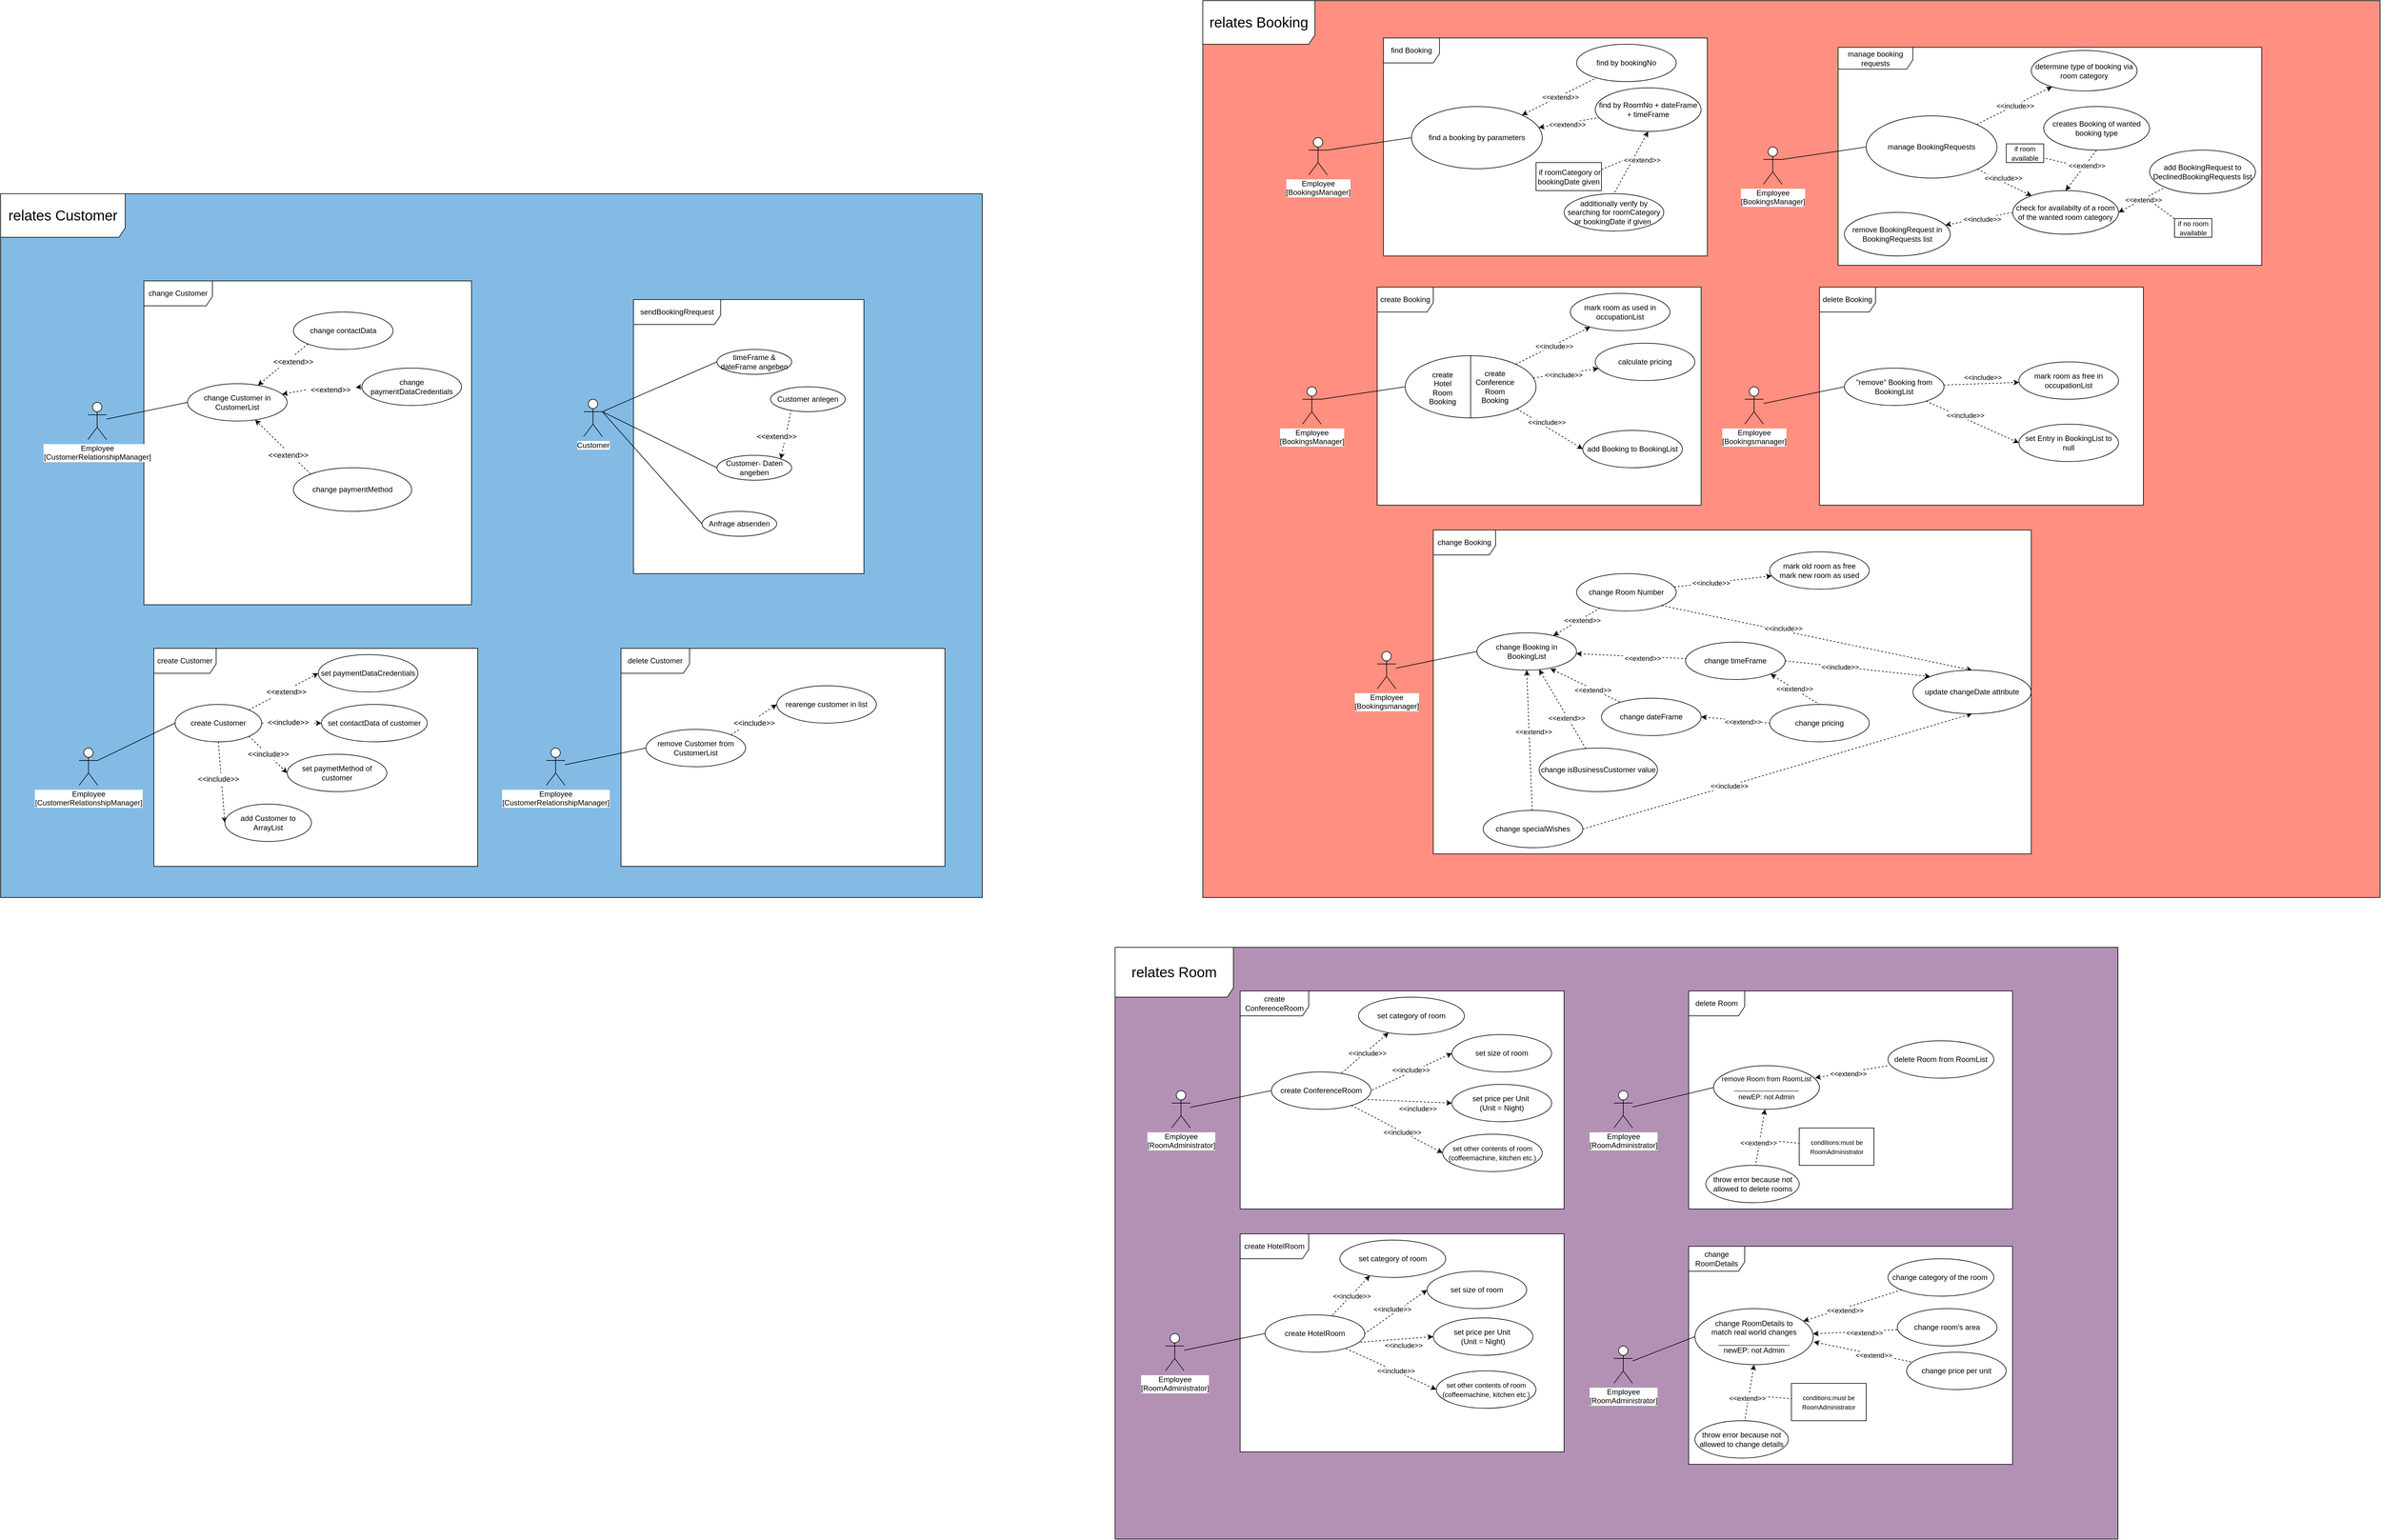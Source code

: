 <mxfile version="14.1.8" type="device"><diagram id="R2lEEEUBdFMjLlhIrx00" name="Page-1"><mxGraphModel dx="3638" dy="968" grid="1" gridSize="10" guides="1" tooltips="1" connect="1" arrows="1" fold="1" page="1" pageScale="1" pageWidth="850" pageHeight="1100" math="0" shadow="0" extFonts="Permanent Marker^https://fonts.googleapis.com/css?family=Permanent+Marker"><root><mxCell id="0"/><mxCell id="1" parent="0"/><mxCell id="kLyuFnRXTMK5KcE1Fo48-215" value="&lt;font style=&quot;font-size: 23px&quot;&gt;relates Customer&lt;/font&gt;" style="shape=umlFrame;whiteSpace=wrap;html=1;strokeColor=#000000;width=200;height=70;swimlaneFillColor=#83BBE5;" parent="1" vertex="1"><mxGeometry x="-2040" y="360" width="1576" height="1130" as="geometry"/></mxCell><mxCell id="5RAY2krH5rc-AkflXeag-1" value="sendBookingRrequest" style="shape=umlFrame;whiteSpace=wrap;html=1;width=140;height=40;swimlaneFillColor=#ffffff;" parent="1" vertex="1"><mxGeometry x="-1024" y="530" width="370" height="440" as="geometry"/></mxCell><mxCell id="kLyuFnRXTMK5KcE1Fo48-216" value="&lt;font style=&quot;font-size: 23px&quot;&gt;relates Booking&lt;/font&gt;" style="shape=umlFrame;whiteSpace=wrap;html=1;strokeColor=#000000;width=180;height=70;swimlaneFillColor=#FF8F80;" parent="1" vertex="1"><mxGeometry x="-110" y="50" width="1890" height="1440" as="geometry"/></mxCell><mxCell id="kLyuFnRXTMK5KcE1Fo48-217" value="&lt;font style=&quot;font-size: 23px&quot;&gt;relates Room&lt;/font&gt;" style="shape=umlFrame;whiteSpace=wrap;html=1;strokeColor=#000000;width=190;height=80;shadow=0;swimlaneFillColor=#B391B5;fillColor=#FFFFFF;" parent="1" vertex="1"><mxGeometry x="-250.83" y="1570" width="1610" height="950" as="geometry"/></mxCell><mxCell id="kLyuFnRXTMK5KcE1Fo48-73" value="" style="edgeStyle=none;rounded=0;orthogonalLoop=1;jettySize=auto;html=1;dashed=1;startArrow=none;startFill=0;endArrow=classic;endFill=1;exitX=1;exitY=0;exitDx=0;exitDy=0;entryX=0;entryY=0.5;entryDx=0;entryDy=0;" parent="1" source="NP9Gkg_iv2DwjVBq5gAW-66" target="kLyuFnRXTMK5KcE1Fo48-70" edge="1"><mxGeometry relative="1" as="geometry"><mxPoint x="760" y="1170" as="sourcePoint"/><mxPoint x="865" y="1290" as="targetPoint"/></mxGeometry></mxCell><mxCell id="kLyuFnRXTMK5KcE1Fo48-74" value="&amp;lt;&amp;lt;include&amp;gt;&amp;gt;" style="edgeLabel;html=1;align=center;verticalAlign=middle;resizable=0;points=[];" parent="kLyuFnRXTMK5KcE1Fo48-73" vertex="1" connectable="0"><mxGeometry x="-0.25" relative="1" as="geometry"><mxPoint x="-58.05" y="-1.73" as="offset"/></mxGeometry></mxCell><mxCell id="kLyuFnRXTMK5KcE1Fo48-75" value="" style="edgeStyle=none;rounded=0;orthogonalLoop=1;jettySize=auto;html=1;dashed=1;startArrow=none;startFill=0;endArrow=classic;endFill=1;exitX=1;exitY=1;exitDx=0;exitDy=0;entryX=0;entryY=1;entryDx=0;entryDy=0;" parent="1" source="NP9Gkg_iv2DwjVBq5gAW-72" target="kLyuFnRXTMK5KcE1Fo48-70" edge="1"><mxGeometry relative="1" as="geometry"><mxPoint x="686.569" y="1241.213" as="sourcePoint"/><mxPoint x="730" y="1345" as="targetPoint"/></mxGeometry></mxCell><mxCell id="kLyuFnRXTMK5KcE1Fo48-76" value="&amp;lt;&amp;lt;include&amp;gt;&amp;gt;" style="edgeLabel;html=1;align=center;verticalAlign=middle;resizable=0;points=[];" parent="kLyuFnRXTMK5KcE1Fo48-75" vertex="1" connectable="0"><mxGeometry x="-0.25" relative="1" as="geometry"><mxPoint x="-36.42" y="14.51" as="offset"/></mxGeometry></mxCell><mxCell id="NP9Gkg_iv2DwjVBq5gAW-16" value="change Booking" style="shape=umlFrame;whiteSpace=wrap;html=1;width=100;height=40;swimlaneFillColor=#ffffff;" parent="1" vertex="1"><mxGeometry x="260" y="900" width="960" height="520" as="geometry"/></mxCell><mxCell id="kLyuFnRXTMK5KcE1Fo48-68" value="" style="edgeStyle=none;rounded=0;orthogonalLoop=1;jettySize=auto;html=1;dashed=1;startArrow=none;startFill=0;endArrow=classic;endFill=1;exitX=1;exitY=1;exitDx=0;exitDy=0;entryX=0.5;entryY=0;entryDx=0;entryDy=0;" parent="1" source="NP9Gkg_iv2DwjVBq5gAW-27" target="kLyuFnRXTMK5KcE1Fo48-70" edge="1"><mxGeometry relative="1" as="geometry"><mxPoint x="753" y="1378" as="sourcePoint"/><mxPoint x="910" y="1360" as="targetPoint"/></mxGeometry></mxCell><mxCell id="kLyuFnRXTMK5KcE1Fo48-69" value="&amp;lt;&amp;lt;include&amp;gt;&amp;gt;" style="edgeLabel;html=1;align=center;verticalAlign=middle;resizable=0;points=[];" parent="kLyuFnRXTMK5KcE1Fo48-68" vertex="1" connectable="0"><mxGeometry x="-0.25" relative="1" as="geometry"><mxPoint x="8.07" y="-2.71" as="offset"/></mxGeometry></mxCell><mxCell id="kLyuFnRXTMK5KcE1Fo48-78" value="" style="edgeStyle=none;rounded=0;orthogonalLoop=1;jettySize=auto;html=1;dashed=1;startArrow=none;startFill=0;endArrow=classic;endFill=1;exitX=1;exitY=0.5;exitDx=0;exitDy=0;entryX=0.5;entryY=1;entryDx=0;entryDy=0;" parent="1" source="NP9Gkg_iv2DwjVBq5gAW-69" target="kLyuFnRXTMK5KcE1Fo48-70" edge="1"><mxGeometry relative="1" as="geometry"><mxPoint x="665" y="1345" as="sourcePoint"/><mxPoint x="720" y="1340" as="targetPoint"/></mxGeometry></mxCell><mxCell id="kLyuFnRXTMK5KcE1Fo48-79" value="&amp;lt;&amp;lt;include&amp;gt;&amp;gt;" style="edgeLabel;html=1;align=center;verticalAlign=middle;resizable=0;points=[];" parent="kLyuFnRXTMK5KcE1Fo48-78" vertex="1" connectable="0"><mxGeometry x="-0.25" relative="1" as="geometry"><mxPoint as="offset"/></mxGeometry></mxCell><mxCell id="NP9Gkg_iv2DwjVBq5gAW-1" value="create Booking" style="shape=umlFrame;whiteSpace=wrap;html=1;width=90;height=40;swimlaneFillColor=#ffffff;" parent="1" vertex="1"><mxGeometry x="170" y="510" width="520" height="350" as="geometry"/></mxCell><mxCell id="kLyuFnRXTMK5KcE1Fo48-67" style="edgeStyle=none;rounded=0;orthogonalLoop=1;jettySize=auto;html=1;exitX=1;exitY=0.333;exitDx=0;exitDy=0;exitPerimeter=0;entryX=0;entryY=0.5;entryDx=0;entryDy=0;endArrow=none;endFill=0;" parent="1" source="NP9Gkg_iv2DwjVBq5gAW-2" target="NP9Gkg_iv2DwjVBq5gAW-4" edge="1"><mxGeometry relative="1" as="geometry"/></mxCell><mxCell id="NP9Gkg_iv2DwjVBq5gAW-2" value="Employee&lt;br&gt;[BookingsManager]" style="shape=umlActor;verticalLabelPosition=bottom;verticalAlign=top;html=1;labelBackgroundColor=#ffffff;" parent="1" vertex="1"><mxGeometry x="50" y="670" width="30" height="60" as="geometry"/></mxCell><mxCell id="NP9Gkg_iv2DwjVBq5gAW-6" value="" style="edgeStyle=none;rounded=0;orthogonalLoop=1;jettySize=auto;html=1;dashed=1;" parent="1" source="NP9Gkg_iv2DwjVBq5gAW-4" target="NP9Gkg_iv2DwjVBq5gAW-5" edge="1"><mxGeometry relative="1" as="geometry"/></mxCell><mxCell id="NP9Gkg_iv2DwjVBq5gAW-7" value="&amp;lt;&amp;lt;include&amp;gt;&amp;gt;" style="edgeLabel;html=1;align=center;verticalAlign=middle;resizable=0;points=[];" parent="NP9Gkg_iv2DwjVBq5gAW-6" vertex="1" connectable="0"><mxGeometry x="-0.366" y="2" relative="1" as="geometry"><mxPoint x="23.78" y="-8.69" as="offset"/></mxGeometry></mxCell><mxCell id="NP9Gkg_iv2DwjVBq5gAW-9" value="" style="edgeStyle=none;rounded=0;orthogonalLoop=1;jettySize=auto;html=1;dashed=1;" parent="1" source="NP9Gkg_iv2DwjVBq5gAW-4" target="NP9Gkg_iv2DwjVBq5gAW-8" edge="1"><mxGeometry relative="1" as="geometry"/></mxCell><mxCell id="NP9Gkg_iv2DwjVBq5gAW-10" value="&amp;lt;&amp;lt;include&amp;gt;&amp;gt;" style="edgeLabel;html=1;align=center;verticalAlign=middle;resizable=0;points=[];" parent="NP9Gkg_iv2DwjVBq5gAW-9" vertex="1" connectable="0"><mxGeometry x="-0.327" y="-1" relative="1" as="geometry"><mxPoint x="13" y="-1" as="offset"/></mxGeometry></mxCell><mxCell id="NP9Gkg_iv2DwjVBq5gAW-4" value="" style="ellipse;whiteSpace=wrap;html=1;" parent="1" vertex="1"><mxGeometry x="215" y="620" width="210" height="100" as="geometry"/></mxCell><mxCell id="NP9Gkg_iv2DwjVBq5gAW-5" value="mark room as used in occupationList" style="ellipse;whiteSpace=wrap;html=1;" parent="1" vertex="1"><mxGeometry x="480" y="520" width="160" height="60" as="geometry"/></mxCell><mxCell id="NP9Gkg_iv2DwjVBq5gAW-8" value="calculate pricing" style="ellipse;whiteSpace=wrap;html=1;" parent="1" vertex="1"><mxGeometry x="520" y="600" width="160" height="60" as="geometry"/></mxCell><mxCell id="NP9Gkg_iv2DwjVBq5gAW-18" value="" style="rounded=0;orthogonalLoop=1;jettySize=auto;html=1;entryX=0;entryY=0.5;entryDx=0;entryDy=0;endArrow=none;endFill=0;" parent="1" source="NP9Gkg_iv2DwjVBq5gAW-19" target="NP9Gkg_iv2DwjVBq5gAW-26" edge="1"><mxGeometry relative="1" as="geometry"/></mxCell><mxCell id="NP9Gkg_iv2DwjVBq5gAW-19" value="Employee&lt;br&gt;[Bookingsmanager]" style="shape=umlActor;verticalLabelPosition=bottom;verticalAlign=top;html=1;labelBackgroundColor=#ffffff;" parent="1" vertex="1"><mxGeometry x="170" y="1095" width="30" height="60" as="geometry"/></mxCell><mxCell id="NP9Gkg_iv2DwjVBq5gAW-20" value="" style="edgeStyle=none;rounded=0;orthogonalLoop=1;jettySize=auto;html=1;dashed=1;startArrow=classic;startFill=1;endArrow=none;endFill=0;" parent="1" source="NP9Gkg_iv2DwjVBq5gAW-26" target="NP9Gkg_iv2DwjVBq5gAW-27" edge="1"><mxGeometry relative="1" as="geometry"/></mxCell><mxCell id="NP9Gkg_iv2DwjVBq5gAW-21" value="&amp;lt;&amp;lt;extend&amp;gt;&amp;gt;" style="edgeLabel;html=1;align=center;verticalAlign=middle;resizable=0;points=[];" parent="NP9Gkg_iv2DwjVBq5gAW-20" vertex="1" connectable="0"><mxGeometry x="-0.366" y="2" relative="1" as="geometry"><mxPoint x="23.78" y="-8.69" as="offset"/></mxGeometry></mxCell><mxCell id="NP9Gkg_iv2DwjVBq5gAW-24" value="" style="edgeStyle=none;rounded=0;orthogonalLoop=1;jettySize=auto;html=1;endArrow=none;endFill=0;startArrow=classic;startFill=1;dashed=1;" parent="1" source="NP9Gkg_iv2DwjVBq5gAW-26" target="NP9Gkg_iv2DwjVBq5gAW-29" edge="1"><mxGeometry relative="1" as="geometry"/></mxCell><mxCell id="NP9Gkg_iv2DwjVBq5gAW-25" value="&amp;lt;&amp;lt;extend&amp;gt;&amp;gt;" style="edgeLabel;html=1;align=center;verticalAlign=middle;resizable=0;points=[];" parent="NP9Gkg_iv2DwjVBq5gAW-24" vertex="1" connectable="0"><mxGeometry x="0.21" y="-2" relative="1" as="geometry"><mxPoint as="offset"/></mxGeometry></mxCell><mxCell id="NP9Gkg_iv2DwjVBq5gAW-26" value="change Booking in BookingList" style="ellipse;whiteSpace=wrap;html=1;" parent="1" vertex="1"><mxGeometry x="330" y="1065" width="160" height="60" as="geometry"/></mxCell><mxCell id="NP9Gkg_iv2DwjVBq5gAW-62" value="" style="edgeStyle=none;rounded=0;orthogonalLoop=1;jettySize=auto;html=1;dashed=1;startArrow=none;startFill=0;endArrow=classic;endFill=1;" parent="1" source="NP9Gkg_iv2DwjVBq5gAW-27" target="NP9Gkg_iv2DwjVBq5gAW-61" edge="1"><mxGeometry relative="1" as="geometry"/></mxCell><mxCell id="NP9Gkg_iv2DwjVBq5gAW-63" value="&amp;lt;&amp;lt;include&amp;gt;&amp;gt;" style="edgeLabel;html=1;align=center;verticalAlign=middle;resizable=0;points=[];" parent="NP9Gkg_iv2DwjVBq5gAW-62" vertex="1" connectable="0"><mxGeometry x="-0.25" relative="1" as="geometry"><mxPoint as="offset"/></mxGeometry></mxCell><mxCell id="NP9Gkg_iv2DwjVBq5gAW-27" value="change Room Number" style="ellipse;whiteSpace=wrap;html=1;" parent="1" vertex="1"><mxGeometry x="490" y="970" width="160" height="60" as="geometry"/></mxCell><mxCell id="NP9Gkg_iv2DwjVBq5gAW-28" value="change pricing" style="ellipse;whiteSpace=wrap;html=1;" parent="1" vertex="1"><mxGeometry x="800" y="1180" width="160" height="60" as="geometry"/></mxCell><mxCell id="NP9Gkg_iv2DwjVBq5gAW-29" value="change timeFrame" style="ellipse;whiteSpace=wrap;html=1;" parent="1" vertex="1"><mxGeometry x="665" y="1080" width="160" height="60" as="geometry"/></mxCell><mxCell id="NP9Gkg_iv2DwjVBq5gAW-31" value="delete Booking" style="shape=umlFrame;whiteSpace=wrap;html=1;width=90;height=40;swimlaneFillColor=#ffffff;" parent="1" vertex="1"><mxGeometry x="880" y="510" width="520" height="350" as="geometry"/></mxCell><mxCell id="NP9Gkg_iv2DwjVBq5gAW-33" value="" style="rounded=0;orthogonalLoop=1;jettySize=auto;html=1;entryX=0;entryY=0.5;entryDx=0;entryDy=0;endArrow=none;endFill=0;" parent="1" source="NP9Gkg_iv2DwjVBq5gAW-34" target="NP9Gkg_iv2DwjVBq5gAW-41" edge="1"><mxGeometry relative="1" as="geometry"/></mxCell><mxCell id="NP9Gkg_iv2DwjVBq5gAW-34" value="Employee&lt;br&gt;[Bookingsmanager]" style="shape=umlActor;verticalLabelPosition=bottom;verticalAlign=top;html=1;labelBackgroundColor=#ffffff;" parent="1" vertex="1"><mxGeometry x="760" y="670" width="30" height="60" as="geometry"/></mxCell><mxCell id="NP9Gkg_iv2DwjVBq5gAW-35" value="" style="edgeStyle=none;rounded=0;orthogonalLoop=1;jettySize=auto;html=1;dashed=1;" parent="1" source="NP9Gkg_iv2DwjVBq5gAW-41" target="NP9Gkg_iv2DwjVBq5gAW-42" edge="1"><mxGeometry relative="1" as="geometry"/></mxCell><mxCell id="NP9Gkg_iv2DwjVBq5gAW-36" value="&amp;lt;&amp;lt;include&amp;gt;&amp;gt;" style="edgeLabel;html=1;align=center;verticalAlign=middle;resizable=0;points=[];" parent="NP9Gkg_iv2DwjVBq5gAW-35" vertex="1" connectable="0"><mxGeometry x="-0.366" y="2" relative="1" as="geometry"><mxPoint x="23.78" y="-8.69" as="offset"/></mxGeometry></mxCell><mxCell id="NP9Gkg_iv2DwjVBq5gAW-37" value="" style="edgeStyle=none;rounded=0;orthogonalLoop=1;jettySize=auto;html=1;dashed=1;entryX=0;entryY=0.5;entryDx=0;entryDy=0;" parent="1" source="NP9Gkg_iv2DwjVBq5gAW-41" target="NP9Gkg_iv2DwjVBq5gAW-43" edge="1"><mxGeometry relative="1" as="geometry"/></mxCell><mxCell id="NP9Gkg_iv2DwjVBq5gAW-38" value="&amp;lt;&amp;lt;include&amp;gt;&amp;gt;" style="edgeLabel;html=1;align=center;verticalAlign=middle;resizable=0;points=[];" parent="NP9Gkg_iv2DwjVBq5gAW-37" vertex="1" connectable="0"><mxGeometry x="-0.327" y="-1" relative="1" as="geometry"><mxPoint x="13" y="-1" as="offset"/></mxGeometry></mxCell><mxCell id="NP9Gkg_iv2DwjVBq5gAW-41" value="&quot;remove&quot; Booking from BookingList" style="ellipse;whiteSpace=wrap;html=1;" parent="1" vertex="1"><mxGeometry x="920" y="640" width="160" height="60" as="geometry"/></mxCell><mxCell id="NP9Gkg_iv2DwjVBq5gAW-42" value="mark room as free in occupationList" style="ellipse;whiteSpace=wrap;html=1;" parent="1" vertex="1"><mxGeometry x="1200.17" y="630" width="160" height="60" as="geometry"/></mxCell><mxCell id="NP9Gkg_iv2DwjVBq5gAW-43" value="set Entry in BookingList to null" style="ellipse;whiteSpace=wrap;html=1;" parent="1" vertex="1"><mxGeometry x="1200.17" y="730" width="160" height="60" as="geometry"/></mxCell><mxCell id="NP9Gkg_iv2DwjVBq5gAW-46" value="change RoomDetails" style="shape=umlFrame;whiteSpace=wrap;html=1;width=90;height=40;swimlaneFillColor=#ffffff;" parent="1" vertex="1"><mxGeometry x="670" y="2050" width="520" height="350" as="geometry"/></mxCell><mxCell id="NP9Gkg_iv2DwjVBq5gAW-48" value="" style="rounded=0;orthogonalLoop=1;jettySize=auto;html=1;entryX=0;entryY=0.5;entryDx=0;entryDy=0;endArrow=none;endFill=0;" parent="1" source="NP9Gkg_iv2DwjVBq5gAW-49" target="NP9Gkg_iv2DwjVBq5gAW-56" edge="1"><mxGeometry relative="1" as="geometry"/></mxCell><mxCell id="NP9Gkg_iv2DwjVBq5gAW-49" value="Employee&lt;br&gt;[RoomAdministrator]" style="shape=umlActor;verticalLabelPosition=bottom;verticalAlign=top;html=1;labelBackgroundColor=#ffffff;" parent="1" vertex="1"><mxGeometry x="550" y="2210" width="30" height="60" as="geometry"/></mxCell><mxCell id="NP9Gkg_iv2DwjVBq5gAW-52" value="" style="edgeStyle=none;rounded=0;orthogonalLoop=1;jettySize=auto;html=1;dashed=1;startArrow=classic;startFill=1;endArrow=none;endFill=0;" parent="1" source="NP9Gkg_iv2DwjVBq5gAW-56" target="NP9Gkg_iv2DwjVBq5gAW-58" edge="1"><mxGeometry relative="1" as="geometry"/></mxCell><mxCell id="NP9Gkg_iv2DwjVBq5gAW-53" value="&amp;lt;&amp;lt;extend&amp;gt;&amp;gt;" style="edgeLabel;html=1;align=center;verticalAlign=middle;resizable=0;points=[];" parent="NP9Gkg_iv2DwjVBq5gAW-52" vertex="1" connectable="0"><mxGeometry x="-0.327" y="-1" relative="1" as="geometry"><mxPoint x="13" y="-1" as="offset"/></mxGeometry></mxCell><mxCell id="NP9Gkg_iv2DwjVBq5gAW-54" value="" style="edgeStyle=none;rounded=0;orthogonalLoop=1;jettySize=auto;html=1;endArrow=none;endFill=0;startArrow=classic;startFill=1;dashed=1;" parent="1" source="NP9Gkg_iv2DwjVBq5gAW-56" target="NP9Gkg_iv2DwjVBq5gAW-59" edge="1"><mxGeometry relative="1" as="geometry"/></mxCell><mxCell id="NP9Gkg_iv2DwjVBq5gAW-55" value="&amp;lt;&amp;lt;extend&amp;gt;&amp;gt;" style="edgeLabel;html=1;align=center;verticalAlign=middle;resizable=0;points=[];" parent="NP9Gkg_iv2DwjVBq5gAW-54" vertex="1" connectable="0"><mxGeometry x="0.21" y="-2" relative="1" as="geometry"><mxPoint as="offset"/></mxGeometry></mxCell><mxCell id="NP9Gkg_iv2DwjVBq5gAW-56" value="&lt;font style=&quot;font-size: 12px&quot;&gt;change RoomDetails to &lt;br&gt;match real world changes&lt;br&gt;_________________&lt;br&gt;newEP: not Admin&lt;/font&gt;" style="ellipse;whiteSpace=wrap;html=1;" parent="1" vertex="1"><mxGeometry x="680" y="2150" width="190" height="90" as="geometry"/></mxCell><mxCell id="NP9Gkg_iv2DwjVBq5gAW-58" value="change category of the room&amp;nbsp;" style="ellipse;whiteSpace=wrap;html=1;" parent="1" vertex="1"><mxGeometry x="990" y="2070" width="170" height="60" as="geometry"/></mxCell><mxCell id="NP9Gkg_iv2DwjVBq5gAW-59" value="change room's area" style="ellipse;whiteSpace=wrap;html=1;" parent="1" vertex="1"><mxGeometry x="1005" y="2150" width="160" height="60" as="geometry"/></mxCell><mxCell id="NP9Gkg_iv2DwjVBq5gAW-61" value="mark old room as free&lt;br&gt;mark new room as used" style="ellipse;whiteSpace=wrap;html=1;" parent="1" vertex="1"><mxGeometry x="800" y="935" width="160" height="60" as="geometry"/></mxCell><mxCell id="NP9Gkg_iv2DwjVBq5gAW-64" value="" style="edgeStyle=none;rounded=0;orthogonalLoop=1;jettySize=auto;html=1;endArrow=none;endFill=0;startArrow=classic;startFill=1;dashed=1;exitX=0.738;exitY=0.961;exitDx=0;exitDy=0;exitPerimeter=0;" parent="1" source="NP9Gkg_iv2DwjVBq5gAW-26" target="NP9Gkg_iv2DwjVBq5gAW-66" edge="1"><mxGeometry relative="1" as="geometry"><mxPoint x="414.13" y="1190.005" as="sourcePoint"/></mxGeometry></mxCell><mxCell id="NP9Gkg_iv2DwjVBq5gAW-65" value="&amp;lt;&amp;lt;extend&amp;gt;&amp;gt;" style="edgeLabel;html=1;align=center;verticalAlign=middle;resizable=0;points=[];" parent="NP9Gkg_iv2DwjVBq5gAW-64" vertex="1" connectable="0"><mxGeometry x="0.21" y="-2" relative="1" as="geometry"><mxPoint as="offset"/></mxGeometry></mxCell><mxCell id="NP9Gkg_iv2DwjVBq5gAW-66" value="change dateFrame" style="ellipse;whiteSpace=wrap;html=1;" parent="1" vertex="1"><mxGeometry x="530" y="1170.0" width="160" height="60" as="geometry"/></mxCell><mxCell id="NP9Gkg_iv2DwjVBq5gAW-67" value="" style="edgeStyle=none;rounded=0;orthogonalLoop=1;jettySize=auto;html=1;endArrow=none;endFill=0;startArrow=classic;startFill=1;dashed=1;exitX=0.5;exitY=1;exitDx=0;exitDy=0;" parent="1" source="NP9Gkg_iv2DwjVBq5gAW-26" target="NP9Gkg_iv2DwjVBq5gAW-69" edge="1"><mxGeometry relative="1" as="geometry"><mxPoint x="370.0" y="1287.075" as="sourcePoint"/></mxGeometry></mxCell><mxCell id="NP9Gkg_iv2DwjVBq5gAW-68" value="&amp;lt;&amp;lt;extend&amp;gt;&amp;gt;" style="edgeLabel;html=1;align=center;verticalAlign=middle;resizable=0;points=[];" parent="NP9Gkg_iv2DwjVBq5gAW-67" vertex="1" connectable="0"><mxGeometry x="0.21" y="-2" relative="1" as="geometry"><mxPoint x="7.37" y="-37.32" as="offset"/></mxGeometry></mxCell><mxCell id="NP9Gkg_iv2DwjVBq5gAW-69" value="change specialWishes" style="ellipse;whiteSpace=wrap;html=1;" parent="1" vertex="1"><mxGeometry x="340" y="1350.0" width="160" height="60" as="geometry"/></mxCell><mxCell id="NP9Gkg_iv2DwjVBq5gAW-70" value="" style="edgeStyle=none;rounded=0;orthogonalLoop=1;jettySize=auto;html=1;endArrow=none;endFill=0;startArrow=classic;startFill=1;dashed=1;exitX=0.625;exitY=0.983;exitDx=0;exitDy=0;exitPerimeter=0;" parent="1" source="NP9Gkg_iv2DwjVBq5gAW-26" target="NP9Gkg_iv2DwjVBq5gAW-72" edge="1"><mxGeometry relative="1" as="geometry"><mxPoint x="1080.0" y="1227.075" as="sourcePoint"/></mxGeometry></mxCell><mxCell id="NP9Gkg_iv2DwjVBq5gAW-71" value="&amp;lt;&amp;lt;extend&amp;gt;&amp;gt;" style="edgeLabel;html=1;align=center;verticalAlign=middle;resizable=0;points=[];" parent="NP9Gkg_iv2DwjVBq5gAW-70" vertex="1" connectable="0"><mxGeometry x="0.21" y="-2" relative="1" as="geometry"><mxPoint as="offset"/></mxGeometry></mxCell><mxCell id="NP9Gkg_iv2DwjVBq5gAW-72" value="change isBusinessCustomer value" style="ellipse;whiteSpace=wrap;html=1;" parent="1" vertex="1"><mxGeometry x="430" y="1250" width="190" height="70" as="geometry"/></mxCell><mxCell id="1RGNk_E-qZTxFFL14h58-15" style="edgeStyle=none;rounded=0;orthogonalLoop=1;jettySize=auto;html=1;exitX=1;exitY=0.333;exitDx=0;exitDy=0;exitPerimeter=0;entryX=0;entryY=0.5;entryDx=0;entryDy=0;endArrow=none;endFill=0;" parent="1" source="1RGNk_E-qZTxFFL14h58-18" target="1RGNk_E-qZTxFFL14h58-19" edge="1"><mxGeometry relative="1" as="geometry"/></mxCell><mxCell id="1RGNk_E-qZTxFFL14h58-16" style="edgeStyle=none;rounded=0;orthogonalLoop=1;jettySize=auto;html=1;exitX=1;exitY=0.333;exitDx=0;exitDy=0;exitPerimeter=0;entryX=0;entryY=0.5;entryDx=0;entryDy=0;endArrow=none;endFill=0;" parent="1" source="1RGNk_E-qZTxFFL14h58-18" target="1RGNk_E-qZTxFFL14h58-22" edge="1"><mxGeometry relative="1" as="geometry"/></mxCell><mxCell id="1RGNk_E-qZTxFFL14h58-17" style="edgeStyle=none;rounded=0;orthogonalLoop=1;jettySize=auto;html=1;exitX=1;exitY=0.333;exitDx=0;exitDy=0;exitPerimeter=0;entryX=0;entryY=0.5;entryDx=0;entryDy=0;endArrow=none;endFill=0;" parent="1" source="1RGNk_E-qZTxFFL14h58-18" target="1RGNk_E-qZTxFFL14h58-23" edge="1"><mxGeometry relative="1" as="geometry"/></mxCell><mxCell id="1RGNk_E-qZTxFFL14h58-18" value="Customer" style="shape=umlActor;verticalLabelPosition=bottom;labelBackgroundColor=#ffffff;verticalAlign=top;html=1;outlineConnect=0;" parent="1" vertex="1"><mxGeometry x="-1104" y="690" width="30" height="60" as="geometry"/></mxCell><mxCell id="1RGNk_E-qZTxFFL14h58-19" value="timeFrame &amp;amp; dateFrame angeben" style="ellipse;whiteSpace=wrap;html=1;" parent="1" vertex="1"><mxGeometry x="-890" y="610" width="120" height="40" as="geometry"/></mxCell><mxCell id="1RGNk_E-qZTxFFL14h58-20" value="Customer anlegen" style="ellipse;whiteSpace=wrap;html=1;" parent="1" vertex="1"><mxGeometry x="-804" y="670" width="120" height="40" as="geometry"/></mxCell><mxCell id="1RGNk_E-qZTxFFL14h58-21" style="edgeStyle=none;rounded=0;orthogonalLoop=1;jettySize=auto;html=1;exitX=1;exitY=0;exitDx=0;exitDy=0;entryX=0.275;entryY=0.95;entryDx=0;entryDy=0;endArrow=none;endFill=0;dashed=1;entryPerimeter=0;startArrow=classic;startFill=1;" parent="1" source="1RGNk_E-qZTxFFL14h58-22" target="1RGNk_E-qZTxFFL14h58-20" edge="1"><mxGeometry relative="1" as="geometry"/></mxCell><mxCell id="1RGNk_E-qZTxFFL14h58-22" value="Customer- Daten angeben" style="ellipse;whiteSpace=wrap;html=1;" parent="1" vertex="1"><mxGeometry x="-890" y="780" width="120" height="40" as="geometry"/></mxCell><mxCell id="1RGNk_E-qZTxFFL14h58-23" value="Anfrage absenden" style="ellipse;whiteSpace=wrap;html=1;" parent="1" vertex="1"><mxGeometry x="-914" y="870" width="120" height="40" as="geometry"/></mxCell><mxCell id="1RGNk_E-qZTxFFL14h58-24" value="&amp;lt;&amp;lt;extend&amp;gt;&amp;gt;" style="rounded=0;whiteSpace=wrap;html=1;strokeColor=none;" parent="1" vertex="1"><mxGeometry x="-834" y="740" width="80" height="20" as="geometry"/></mxCell><mxCell id="kjh8mZPoD74NO360qnix-1" value="" style="edgeStyle=none;rounded=0;orthogonalLoop=1;jettySize=auto;html=1;endArrow=none;endFill=0;startArrow=classic;startFill=1;dashed=1;exitX=1;exitY=1;exitDx=0;exitDy=0;entryX=0.5;entryY=0;entryDx=0;entryDy=0;" parent="1" source="NP9Gkg_iv2DwjVBq5gAW-29" target="NP9Gkg_iv2DwjVBq5gAW-28" edge="1"><mxGeometry relative="1" as="geometry"><mxPoint x="490.046" y="1119.492" as="sourcePoint"/><mxPoint x="710.067" y="1165.431" as="targetPoint"/></mxGeometry></mxCell><mxCell id="kjh8mZPoD74NO360qnix-2" value="&amp;lt;&amp;lt;extend&amp;gt;&amp;gt;" style="edgeLabel;html=1;align=center;verticalAlign=middle;resizable=0;points=[];" parent="kjh8mZPoD74NO360qnix-1" vertex="1" connectable="0"><mxGeometry x="0.21" y="-2" relative="1" as="geometry"><mxPoint x="-7.92" y="-7.4" as="offset"/></mxGeometry></mxCell><mxCell id="kjh8mZPoD74NO360qnix-3" value="" style="edgeStyle=none;rounded=0;orthogonalLoop=1;jettySize=auto;html=1;endArrow=none;endFill=0;startArrow=classic;startFill=1;dashed=1;exitX=1;exitY=0.5;exitDx=0;exitDy=0;entryX=0;entryY=0.5;entryDx=0;entryDy=0;" parent="1" source="NP9Gkg_iv2DwjVBq5gAW-66" target="NP9Gkg_iv2DwjVBq5gAW-28" edge="1"><mxGeometry relative="1" as="geometry"><mxPoint x="836.569" y="1201.213" as="sourcePoint"/><mxPoint x="910" y="1290" as="targetPoint"/></mxGeometry></mxCell><mxCell id="kjh8mZPoD74NO360qnix-4" value="&amp;lt;&amp;lt;extend&amp;gt;&amp;gt;" style="edgeLabel;html=1;align=center;verticalAlign=middle;resizable=0;points=[];" parent="kjh8mZPoD74NO360qnix-3" vertex="1" connectable="0"><mxGeometry x="0.21" y="-2" relative="1" as="geometry"><mxPoint as="offset"/></mxGeometry></mxCell><mxCell id="kLyuFnRXTMK5KcE1Fo48-1" value="create ConferenceRoom" style="shape=umlFrame;whiteSpace=wrap;html=1;width=110;height=40;swimlaneFillColor=#ffffff;" parent="1" vertex="1"><mxGeometry x="-50" y="1640" width="520" height="350" as="geometry"/></mxCell><mxCell id="kLyuFnRXTMK5KcE1Fo48-3" value="" style="rounded=0;orthogonalLoop=1;jettySize=auto;html=1;entryX=0;entryY=0.5;entryDx=0;entryDy=0;endArrow=none;endFill=0;" parent="1" source="kLyuFnRXTMK5KcE1Fo48-4" edge="1"><mxGeometry relative="1" as="geometry"><mxPoint x="4.547e-13" y="1800" as="targetPoint"/></mxGeometry></mxCell><mxCell id="kLyuFnRXTMK5KcE1Fo48-4" value="Employee&lt;br&gt;[RoomAdministrator]" style="shape=umlActor;verticalLabelPosition=bottom;verticalAlign=top;html=1;labelBackgroundColor=#ffffff;" parent="1" vertex="1"><mxGeometry x="-160" y="1800" width="30" height="60" as="geometry"/></mxCell><mxCell id="kLyuFnRXTMK5KcE1Fo48-29" value="delete Room" style="shape=umlFrame;whiteSpace=wrap;html=1;width=90;height=40;swimlaneFillColor=#ffffff;" parent="1" vertex="1"><mxGeometry x="670" y="1640" width="520" height="350" as="geometry"/></mxCell><mxCell id="kLyuFnRXTMK5KcE1Fo48-31" value="" style="rounded=0;orthogonalLoop=1;jettySize=auto;html=1;entryX=0;entryY=0.5;entryDx=0;entryDy=0;endArrow=none;endFill=0;" parent="1" source="kLyuFnRXTMK5KcE1Fo48-32" target="kLyuFnRXTMK5KcE1Fo48-39" edge="1"><mxGeometry relative="1" as="geometry"/></mxCell><mxCell id="kLyuFnRXTMK5KcE1Fo48-32" value="Employee&lt;br&gt;[RoomAdministrator]" style="shape=umlActor;verticalLabelPosition=bottom;verticalAlign=top;html=1;labelBackgroundColor=#ffffff;" parent="1" vertex="1"><mxGeometry x="550" y="1800" width="30" height="60" as="geometry"/></mxCell><mxCell id="kLyuFnRXTMK5KcE1Fo48-39" value="&lt;font style=&quot;font-size: 11px&quot;&gt;remove Room from RoomList&lt;br&gt;_________________&lt;br&gt;newEP: not Admin&lt;/font&gt;" style="ellipse;whiteSpace=wrap;html=1;" parent="1" vertex="1"><mxGeometry x="710" y="1760" width="170" height="70" as="geometry"/></mxCell><mxCell id="kLyuFnRXTMK5KcE1Fo48-61" style="edgeStyle=none;rounded=0;orthogonalLoop=1;jettySize=auto;html=1;exitX=0.5;exitY=0;exitDx=0;exitDy=0;entryX=0.5;entryY=1;entryDx=0;entryDy=0;endArrow=none;endFill=0;" parent="1" source="NP9Gkg_iv2DwjVBq5gAW-4" target="NP9Gkg_iv2DwjVBq5gAW-4" edge="1"><mxGeometry relative="1" as="geometry"/></mxCell><mxCell id="kLyuFnRXTMK5KcE1Fo48-62" value="&lt;br&gt;&lt;span style=&quot;color: rgb(0 , 0 , 0) ; font-family: &amp;#34;helvetica&amp;#34; ; font-size: 12px ; font-style: normal ; font-weight: 400 ; letter-spacing: normal ; text-align: center ; text-indent: 0px ; text-transform: none ; word-spacing: 0px ; background-color: rgb(248 , 249 , 250) ; display: inline ; float: none&quot;&gt;create Hotel Room Booking&lt;/span&gt;" style="text;html=1;strokeColor=none;fillColor=none;align=center;verticalAlign=middle;whiteSpace=wrap;rounded=0;" parent="1" vertex="1"><mxGeometry x="245" y="630" width="60" height="70" as="geometry"/></mxCell><mxCell id="kLyuFnRXTMK5KcE1Fo48-63" value="&lt;span style=&quot;color: rgb(0 , 0 , 0) ; font-family: &amp;#34;helvetica&amp;#34; ; font-size: 12px ; font-style: normal ; font-weight: 400 ; letter-spacing: normal ; text-align: center ; text-indent: 0px ; text-transform: none ; word-spacing: 0px ; background-color: rgb(248 , 249 , 250) ; display: inline ; float: none&quot;&gt;create Conference Room Booking&lt;/span&gt;" style="text;html=1;strokeColor=none;fillColor=none;align=center;verticalAlign=middle;whiteSpace=wrap;rounded=0;" parent="1" vertex="1"><mxGeometry x="324" y="630" width="70" height="80" as="geometry"/></mxCell><mxCell id="kLyuFnRXTMK5KcE1Fo48-64" value="" style="edgeStyle=none;rounded=0;orthogonalLoop=1;jettySize=auto;html=1;dashed=1;exitX=1;exitY=1;exitDx=0;exitDy=0;entryX=0;entryY=0.5;entryDx=0;entryDy=0;" parent="1" source="NP9Gkg_iv2DwjVBq5gAW-4" target="kLyuFnRXTMK5KcE1Fo48-66" edge="1"><mxGeometry relative="1" as="geometry"><mxPoint x="399.999" y="787.51" as="sourcePoint"/></mxGeometry></mxCell><mxCell id="kLyuFnRXTMK5KcE1Fo48-65" value="&amp;lt;&amp;lt;include&amp;gt;&amp;gt;" style="edgeLabel;html=1;align=center;verticalAlign=middle;resizable=0;points=[];" parent="kLyuFnRXTMK5KcE1Fo48-64" vertex="1" connectable="0"><mxGeometry x="-0.327" y="-1" relative="1" as="geometry"><mxPoint x="13" y="-1" as="offset"/></mxGeometry></mxCell><mxCell id="kLyuFnRXTMK5KcE1Fo48-66" value="add Booking to BookingList" style="ellipse;whiteSpace=wrap;html=1;" parent="1" vertex="1"><mxGeometry x="500" y="740" width="160" height="60" as="geometry"/></mxCell><mxCell id="kLyuFnRXTMK5KcE1Fo48-70" value="update changeDate attribute" style="ellipse;whiteSpace=wrap;html=1;" parent="1" vertex="1"><mxGeometry x="1030" y="1125" width="190" height="70" as="geometry"/></mxCell><mxCell id="kLyuFnRXTMK5KcE1Fo48-71" value="" style="edgeStyle=none;rounded=0;orthogonalLoop=1;jettySize=auto;html=1;dashed=1;startArrow=none;startFill=0;endArrow=classic;endFill=1;exitX=1;exitY=0.5;exitDx=0;exitDy=0;entryX=0;entryY=0;entryDx=0;entryDy=0;" parent="1" source="NP9Gkg_iv2DwjVBq5gAW-29" target="kLyuFnRXTMK5KcE1Fo48-70" edge="1"><mxGeometry relative="1" as="geometry"><mxPoint x="636.569" y="1031.213" as="sourcePoint"/><mxPoint x="797.825" y="1300.251" as="targetPoint"/></mxGeometry></mxCell><mxCell id="kLyuFnRXTMK5KcE1Fo48-72" value="&amp;lt;&amp;lt;include&amp;gt;&amp;gt;" style="edgeLabel;html=1;align=center;verticalAlign=middle;resizable=0;points=[];" parent="kLyuFnRXTMK5KcE1Fo48-71" vertex="1" connectable="0"><mxGeometry x="-0.25" relative="1" as="geometry"><mxPoint as="offset"/></mxGeometry></mxCell><mxCell id="kLyuFnRXTMK5KcE1Fo48-80" value="" style="edgeStyle=none;rounded=0;orthogonalLoop=1;jettySize=auto;html=1;endArrow=none;endFill=0;startArrow=classic;startFill=1;dashed=1;exitX=1.004;exitY=0.595;exitDx=0;exitDy=0;exitPerimeter=0;" parent="1" source="NP9Gkg_iv2DwjVBq5gAW-56" target="kLyuFnRXTMK5KcE1Fo48-82" edge="1"><mxGeometry relative="1" as="geometry"><mxPoint x="839.363" y="2308.779" as="sourcePoint"/></mxGeometry></mxCell><mxCell id="kLyuFnRXTMK5KcE1Fo48-81" value="&amp;lt;&amp;lt;extend&amp;gt;&amp;gt;" style="edgeLabel;html=1;align=center;verticalAlign=middle;resizable=0;points=[];" parent="kLyuFnRXTMK5KcE1Fo48-80" vertex="1" connectable="0"><mxGeometry x="0.21" y="-2" relative="1" as="geometry"><mxPoint as="offset"/></mxGeometry></mxCell><mxCell id="kLyuFnRXTMK5KcE1Fo48-82" value="change price per unit" style="ellipse;whiteSpace=wrap;html=1;" parent="1" vertex="1"><mxGeometry x="1019.83" y="2220" width="160" height="60" as="geometry"/></mxCell><mxCell id="kLyuFnRXTMK5KcE1Fo48-83" value="create HotelRoom" style="shape=umlFrame;whiteSpace=wrap;html=1;width=110;height=40;swimlaneFillColor=#ffffff;" parent="1" vertex="1"><mxGeometry x="-50" y="2030" width="520" height="350" as="geometry"/></mxCell><mxCell id="kLyuFnRXTMK5KcE1Fo48-85" value="" style="rounded=0;orthogonalLoop=1;jettySize=auto;html=1;entryX=0;entryY=0.5;entryDx=0;entryDy=0;endArrow=none;endFill=0;" parent="1" source="kLyuFnRXTMK5KcE1Fo48-86" target="kLyuFnRXTMK5KcE1Fo48-93" edge="1"><mxGeometry relative="1" as="geometry"/></mxCell><mxCell id="kLyuFnRXTMK5KcE1Fo48-86" value="Employee&lt;br&gt;[RoomAdministrator]" style="shape=umlActor;verticalLabelPosition=bottom;verticalAlign=top;html=1;labelBackgroundColor=#ffffff;" parent="1" vertex="1"><mxGeometry x="-170" y="2190" width="30" height="60" as="geometry"/></mxCell><mxCell id="kLyuFnRXTMK5KcE1Fo48-93" value="create HotelRoom" style="ellipse;whiteSpace=wrap;html=1;" parent="1" vertex="1"><mxGeometry x="-10" y="2160" width="160" height="60" as="geometry"/></mxCell><mxCell id="kLyuFnRXTMK5KcE1Fo48-102" value="change Customer" style="shape=umlFrame;whiteSpace=wrap;html=1;width=110;height=40;swimlaneFillColor=#ffffff;" parent="1" vertex="1"><mxGeometry x="-1810" y="500" width="526" height="520" as="geometry"/></mxCell><mxCell id="kLyuFnRXTMK5KcE1Fo48-107" value="create Customer" style="shape=umlFrame;whiteSpace=wrap;html=1;width=100;height=40;swimlaneFillColor=#ffffff;" parent="1" vertex="1"><mxGeometry x="-1794" y="1090" width="520" height="350" as="geometry"/></mxCell><mxCell id="kLyuFnRXTMK5KcE1Fo48-108" style="edgeStyle=none;rounded=0;orthogonalLoop=1;jettySize=auto;html=1;exitX=1;exitY=0.333;exitDx=0;exitDy=0;exitPerimeter=0;entryX=0;entryY=0.5;entryDx=0;entryDy=0;endArrow=none;endFill=0;" parent="1" source="kLyuFnRXTMK5KcE1Fo48-109" target="kLyuFnRXTMK5KcE1Fo48-114" edge="1"><mxGeometry relative="1" as="geometry"/></mxCell><mxCell id="kLyuFnRXTMK5KcE1Fo48-109" value="Employee&lt;br&gt;[CustomerRelationshipManager]" style="shape=umlActor;verticalLabelPosition=bottom;verticalAlign=top;html=1;labelBackgroundColor=#ffffff;" parent="1" vertex="1"><mxGeometry x="-1914" y="1250" width="30" height="60" as="geometry"/></mxCell><mxCell id="uHmKVGY21xm-AQLeqGUJ-7" style="rounded=0;orthogonalLoop=1;jettySize=auto;html=1;exitX=1;exitY=0;exitDx=0;exitDy=0;entryX=0;entryY=0.5;entryDx=0;entryDy=0;dashed=1;" parent="1" source="kLyuFnRXTMK5KcE1Fo48-114" target="uHmKVGY21xm-AQLeqGUJ-5" edge="1"><mxGeometry relative="1" as="geometry"/></mxCell><mxCell id="uHmKVGY21xm-AQLeqGUJ-8" style="edgeStyle=none;rounded=0;orthogonalLoop=1;jettySize=auto;html=1;exitX=1;exitY=0.5;exitDx=0;exitDy=0;dashed=1;" parent="1" source="kLyuFnRXTMK5KcE1Fo48-114" target="uHmKVGY21xm-AQLeqGUJ-3" edge="1"><mxGeometry relative="1" as="geometry"/></mxCell><mxCell id="uHmKVGY21xm-AQLeqGUJ-9" style="edgeStyle=none;rounded=0;orthogonalLoop=1;jettySize=auto;html=1;exitX=1;exitY=1;exitDx=0;exitDy=0;entryX=0;entryY=0.5;entryDx=0;entryDy=0;dashed=1;" parent="1" source="kLyuFnRXTMK5KcE1Fo48-114" target="uHmKVGY21xm-AQLeqGUJ-4" edge="1"><mxGeometry relative="1" as="geometry"/></mxCell><mxCell id="uHmKVGY21xm-AQLeqGUJ-10" style="edgeStyle=none;rounded=0;orthogonalLoop=1;jettySize=auto;html=1;exitX=0.5;exitY=1;exitDx=0;exitDy=0;entryX=0;entryY=0.5;entryDx=0;entryDy=0;dashed=1;" parent="1" source="kLyuFnRXTMK5KcE1Fo48-114" target="uHmKVGY21xm-AQLeqGUJ-2" edge="1"><mxGeometry relative="1" as="geometry"/></mxCell><mxCell id="kLyuFnRXTMK5KcE1Fo48-114" value="create Customer" style="ellipse;whiteSpace=wrap;html=1;" parent="1" vertex="1"><mxGeometry x="-1760" y="1180" width="139" height="60" as="geometry"/></mxCell><mxCell id="kLyuFnRXTMK5KcE1Fo48-117" value="" style="rounded=0;orthogonalLoop=1;jettySize=auto;html=1;entryX=0;entryY=0.5;entryDx=0;entryDy=0;endArrow=none;endFill=0;" parent="1" source="kLyuFnRXTMK5KcE1Fo48-118" target="kLyuFnRXTMK5KcE1Fo48-123" edge="1"><mxGeometry relative="1" as="geometry"/></mxCell><mxCell id="kLyuFnRXTMK5KcE1Fo48-118" value="Employee&lt;br&gt;[CustomerRelationshipManager]" style="shape=umlActor;verticalLabelPosition=bottom;verticalAlign=top;html=1;labelBackgroundColor=#ffffff;" parent="1" vertex="1"><mxGeometry x="-1900" y="695" width="30" height="60" as="geometry"/></mxCell><mxCell id="kLyuFnRXTMK5KcE1Fo48-123" value="change Customer in CustomerList" style="ellipse;whiteSpace=wrap;html=1;" parent="1" vertex="1"><mxGeometry x="-1740" y="665" width="160" height="60" as="geometry"/></mxCell><mxCell id="kLyuFnRXTMK5KcE1Fo48-129" value="delete Customer" style="shape=umlFrame;whiteSpace=wrap;html=1;width=110;height=40;swimlaneFillColor=#ffffff;" parent="1" vertex="1"><mxGeometry x="-1044" y="1090" width="520" height="350" as="geometry"/></mxCell><mxCell id="kLyuFnRXTMK5KcE1Fo48-130" value="" style="rounded=0;orthogonalLoop=1;jettySize=auto;html=1;entryX=0;entryY=0.5;entryDx=0;entryDy=0;endArrow=none;endFill=0;" parent="1" source="kLyuFnRXTMK5KcE1Fo48-131" target="kLyuFnRXTMK5KcE1Fo48-136" edge="1"><mxGeometry relative="1" as="geometry"/></mxCell><mxCell id="kLyuFnRXTMK5KcE1Fo48-131" value="Employee&lt;br&gt;[CustomerRelationshipManager]" style="shape=umlActor;verticalLabelPosition=bottom;verticalAlign=top;html=1;labelBackgroundColor=#ffffff;" parent="1" vertex="1"><mxGeometry x="-1164" y="1250" width="30" height="60" as="geometry"/></mxCell><mxCell id="uHmKVGY21xm-AQLeqGUJ-17" style="edgeStyle=none;rounded=0;orthogonalLoop=1;jettySize=auto;html=1;exitX=1;exitY=0;exitDx=0;exitDy=0;entryX=0;entryY=0.5;entryDx=0;entryDy=0;dashed=1;" parent="1" source="kLyuFnRXTMK5KcE1Fo48-136" target="uHmKVGY21xm-AQLeqGUJ-15" edge="1"><mxGeometry relative="1" as="geometry"/></mxCell><mxCell id="kLyuFnRXTMK5KcE1Fo48-136" value="remove Customer from CustomerList" style="ellipse;whiteSpace=wrap;html=1;" parent="1" vertex="1"><mxGeometry x="-1004" y="1220" width="160" height="60" as="geometry"/></mxCell><mxCell id="kLyuFnRXTMK5KcE1Fo48-162" value="find Booking" style="shape=umlFrame;whiteSpace=wrap;html=1;width=90;height=40;swimlaneFillColor=#ffffff;" parent="1" vertex="1"><mxGeometry x="180" y="110" width="520" height="350" as="geometry"/></mxCell><mxCell id="kLyuFnRXTMK5KcE1Fo48-163" style="edgeStyle=none;rounded=0;orthogonalLoop=1;jettySize=auto;html=1;exitX=1;exitY=0.333;exitDx=0;exitDy=0;exitPerimeter=0;entryX=0;entryY=0.5;entryDx=0;entryDy=0;endArrow=none;endFill=0;" parent="1" source="kLyuFnRXTMK5KcE1Fo48-164" target="kLyuFnRXTMK5KcE1Fo48-169" edge="1"><mxGeometry relative="1" as="geometry"/></mxCell><mxCell id="kLyuFnRXTMK5KcE1Fo48-164" value="Employee&lt;br&gt;[BookingsManager]" style="shape=umlActor;verticalLabelPosition=bottom;verticalAlign=top;html=1;labelBackgroundColor=#ffffff;" parent="1" vertex="1"><mxGeometry x="60" y="270" width="30" height="60" as="geometry"/></mxCell><mxCell id="kLyuFnRXTMK5KcE1Fo48-165" value="" style="edgeStyle=none;rounded=0;orthogonalLoop=1;jettySize=auto;html=1;dashed=1;startArrow=classic;startFill=1;endArrow=none;endFill=0;" parent="1" source="kLyuFnRXTMK5KcE1Fo48-169" target="kLyuFnRXTMK5KcE1Fo48-170" edge="1"><mxGeometry relative="1" as="geometry"/></mxCell><mxCell id="kLyuFnRXTMK5KcE1Fo48-166" value="&amp;lt;&amp;lt;extend&amp;gt;&amp;gt;" style="edgeLabel;html=1;align=center;verticalAlign=middle;resizable=0;points=[];" parent="kLyuFnRXTMK5KcE1Fo48-165" vertex="1" connectable="0"><mxGeometry x="-0.366" y="2" relative="1" as="geometry"><mxPoint x="23.78" y="-8.69" as="offset"/></mxGeometry></mxCell><mxCell id="kLyuFnRXTMK5KcE1Fo48-167" value="" style="edgeStyle=none;rounded=0;orthogonalLoop=1;jettySize=auto;html=1;dashed=1;startArrow=classic;startFill=1;endArrow=none;endFill=0;" parent="1" source="kLyuFnRXTMK5KcE1Fo48-169" target="kLyuFnRXTMK5KcE1Fo48-171" edge="1"><mxGeometry relative="1" as="geometry"/></mxCell><mxCell id="kLyuFnRXTMK5KcE1Fo48-168" value="&amp;lt;&amp;lt;extend&amp;gt;&amp;gt;" style="edgeLabel;html=1;align=center;verticalAlign=middle;resizable=0;points=[];" parent="kLyuFnRXTMK5KcE1Fo48-167" vertex="1" connectable="0"><mxGeometry x="-0.327" y="-1" relative="1" as="geometry"><mxPoint x="13" y="-1" as="offset"/></mxGeometry></mxCell><mxCell id="kLyuFnRXTMK5KcE1Fo48-169" value="find a booking by parameters" style="ellipse;whiteSpace=wrap;html=1;" parent="1" vertex="1"><mxGeometry x="225" y="220" width="210" height="100" as="geometry"/></mxCell><mxCell id="kLyuFnRXTMK5KcE1Fo48-170" value="find by bookingNo" style="ellipse;whiteSpace=wrap;html=1;" parent="1" vertex="1"><mxGeometry x="490" y="120" width="160" height="60" as="geometry"/></mxCell><mxCell id="kLyuFnRXTMK5KcE1Fo48-171" value="find by RoomNo + dateFrame + timeFrame" style="ellipse;whiteSpace=wrap;html=1;" parent="1" vertex="1"><mxGeometry x="520" y="190" width="170" height="70" as="geometry"/></mxCell><mxCell id="kLyuFnRXTMK5KcE1Fo48-175" value="" style="edgeStyle=none;rounded=0;orthogonalLoop=1;jettySize=auto;html=1;dashed=1;exitX=0.5;exitY=1;exitDx=0;exitDy=0;entryX=0.5;entryY=0;entryDx=0;entryDy=0;startArrow=classic;startFill=1;endArrow=none;endFill=0;" parent="1" source="kLyuFnRXTMK5KcE1Fo48-171" target="kLyuFnRXTMK5KcE1Fo48-177" edge="1"><mxGeometry relative="1" as="geometry"><mxPoint x="409.999" y="387.51" as="sourcePoint"/></mxGeometry></mxCell><mxCell id="kLyuFnRXTMK5KcE1Fo48-176" value="&amp;lt;&amp;lt;extend&amp;gt;&amp;gt;" style="edgeLabel;html=1;align=center;verticalAlign=middle;resizable=0;points=[];" parent="kLyuFnRXTMK5KcE1Fo48-175" vertex="1" connectable="0"><mxGeometry x="-0.327" y="-1" relative="1" as="geometry"><mxPoint x="8.72" y="12.17" as="offset"/></mxGeometry></mxCell><mxCell id="kLyuFnRXTMK5KcE1Fo48-177" value="additionally verify by searching for roomCategory or bookingDate if given&amp;nbsp;" style="ellipse;whiteSpace=wrap;html=1;" parent="1" vertex="1"><mxGeometry x="470" y="360" width="160" height="60" as="geometry"/></mxCell><mxCell id="kLyuFnRXTMK5KcE1Fo48-178" value="manage booking requests" style="shape=umlFrame;whiteSpace=wrap;html=1;width=120;height=35;swimlaneFillColor=#ffffff;" parent="1" vertex="1"><mxGeometry x="910" y="125" width="680" height="350" as="geometry"/></mxCell><mxCell id="kLyuFnRXTMK5KcE1Fo48-179" style="edgeStyle=none;rounded=0;orthogonalLoop=1;jettySize=auto;html=1;exitX=1;exitY=0.333;exitDx=0;exitDy=0;exitPerimeter=0;entryX=0;entryY=0.5;entryDx=0;entryDy=0;endArrow=none;endFill=0;" parent="1" source="kLyuFnRXTMK5KcE1Fo48-180" target="kLyuFnRXTMK5KcE1Fo48-185" edge="1"><mxGeometry relative="1" as="geometry"/></mxCell><mxCell id="kLyuFnRXTMK5KcE1Fo48-180" value="Employee&lt;br&gt;[BookingsManager]" style="shape=umlActor;verticalLabelPosition=bottom;verticalAlign=top;html=1;labelBackgroundColor=#ffffff;" parent="1" vertex="1"><mxGeometry x="790" y="285" width="30" height="60" as="geometry"/></mxCell><mxCell id="kLyuFnRXTMK5KcE1Fo48-181" value="" style="edgeStyle=none;rounded=0;orthogonalLoop=1;jettySize=auto;html=1;dashed=1;startArrow=none;startFill=0;endArrow=classic;endFill=1;" parent="1" source="kLyuFnRXTMK5KcE1Fo48-185" target="kLyuFnRXTMK5KcE1Fo48-186" edge="1"><mxGeometry relative="1" as="geometry"/></mxCell><mxCell id="kLyuFnRXTMK5KcE1Fo48-182" value="&amp;lt;&amp;lt;include&amp;gt;&amp;gt;" style="edgeLabel;html=1;align=center;verticalAlign=middle;resizable=0;points=[];" parent="kLyuFnRXTMK5KcE1Fo48-181" vertex="1" connectable="0"><mxGeometry x="-0.366" y="2" relative="1" as="geometry"><mxPoint x="23.78" y="-8.69" as="offset"/></mxGeometry></mxCell><mxCell id="kLyuFnRXTMK5KcE1Fo48-183" value="" style="edgeStyle=none;rounded=0;orthogonalLoop=1;jettySize=auto;html=1;dashed=1;startArrow=none;startFill=0;endArrow=classic;endFill=1;" parent="1" source="kLyuFnRXTMK5KcE1Fo48-185" target="kLyuFnRXTMK5KcE1Fo48-187" edge="1"><mxGeometry relative="1" as="geometry"/></mxCell><mxCell id="kLyuFnRXTMK5KcE1Fo48-184" value="&amp;lt;&amp;lt;include&amp;gt;&amp;gt;" style="edgeLabel;html=1;align=center;verticalAlign=middle;resizable=0;points=[];" parent="kLyuFnRXTMK5KcE1Fo48-183" vertex="1" connectable="0"><mxGeometry x="-0.327" y="-1" relative="1" as="geometry"><mxPoint x="13" y="-1" as="offset"/></mxGeometry></mxCell><mxCell id="kLyuFnRXTMK5KcE1Fo48-185" value="manage BookingRequests" style="ellipse;whiteSpace=wrap;html=1;" parent="1" vertex="1"><mxGeometry x="955" y="235" width="210" height="100" as="geometry"/></mxCell><mxCell id="kLyuFnRXTMK5KcE1Fo48-186" value="determine type of booking via room category" style="ellipse;whiteSpace=wrap;html=1;" parent="1" vertex="1"><mxGeometry x="1220" y="130" width="170" height="65" as="geometry"/></mxCell><mxCell id="kLyuFnRXTMK5KcE1Fo48-187" value="check for availabilty of a room of the wanted room category" style="ellipse;whiteSpace=wrap;html=1;" parent="1" vertex="1"><mxGeometry x="1190.17" y="355" width="170" height="70" as="geometry"/></mxCell><mxCell id="kLyuFnRXTMK5KcE1Fo48-191" value="" style="edgeStyle=none;rounded=0;orthogonalLoop=1;jettySize=auto;html=1;dashed=1;exitX=0.5;exitY=0;exitDx=0;exitDy=0;startArrow=classic;startFill=1;endArrow=none;endFill=0;entryX=0.5;entryY=1;entryDx=0;entryDy=0;" parent="1" source="kLyuFnRXTMK5KcE1Fo48-187" target="kLyuFnRXTMK5KcE1Fo48-193" edge="1"><mxGeometry relative="1" as="geometry"><mxPoint x="1355" y="245" as="sourcePoint"/><mxPoint x="1300" y="345" as="targetPoint"/></mxGeometry></mxCell><mxCell id="kLyuFnRXTMK5KcE1Fo48-192" value="&amp;lt;&amp;lt;extend&amp;gt;&amp;gt;" style="edgeLabel;html=1;align=center;verticalAlign=middle;resizable=0;points=[];" parent="kLyuFnRXTMK5KcE1Fo48-191" vertex="1" connectable="0"><mxGeometry x="-0.327" y="-1" relative="1" as="geometry"><mxPoint x="15.7" y="-18.86" as="offset"/></mxGeometry></mxCell><mxCell id="kLyuFnRXTMK5KcE1Fo48-193" value="creates Booking of wanted booking type" style="ellipse;whiteSpace=wrap;html=1;" parent="1" vertex="1"><mxGeometry x="1240" y="220" width="170" height="70" as="geometry"/></mxCell><mxCell id="kLyuFnRXTMK5KcE1Fo48-194" value="" style="edgeStyle=none;rounded=0;orthogonalLoop=1;jettySize=auto;html=1;dashed=1;startArrow=none;startFill=0;endArrow=classic;endFill=1;exitX=0;exitY=0.5;exitDx=0;exitDy=0;" parent="1" source="kLyuFnRXTMK5KcE1Fo48-187" target="kLyuFnRXTMK5KcE1Fo48-196" edge="1"><mxGeometry relative="1" as="geometry"><mxPoint x="936.574" y="344.999" as="sourcePoint"/></mxGeometry></mxCell><mxCell id="kLyuFnRXTMK5KcE1Fo48-195" value="&amp;lt;&amp;lt;include&amp;gt;&amp;gt;" style="edgeLabel;html=1;align=center;verticalAlign=middle;resizable=0;points=[];" parent="kLyuFnRXTMK5KcE1Fo48-194" vertex="1" connectable="0"><mxGeometry x="-0.327" y="-1" relative="1" as="geometry"><mxPoint x="-13.01" y="4.88" as="offset"/></mxGeometry></mxCell><mxCell id="kLyuFnRXTMK5KcE1Fo48-196" value="remove BookingRequest in BookingRequests list" style="ellipse;whiteSpace=wrap;html=1;" parent="1" vertex="1"><mxGeometry x="920.0" y="390" width="170" height="70" as="geometry"/></mxCell><mxCell id="kLyuFnRXTMK5KcE1Fo48-200" value="" style="edgeStyle=none;rounded=0;orthogonalLoop=1;jettySize=auto;html=1;dashed=1;exitX=1;exitY=0.5;exitDx=0;exitDy=0;startArrow=classic;startFill=1;endArrow=none;endFill=0;entryX=0;entryY=1;entryDx=0;entryDy=0;" parent="1" source="kLyuFnRXTMK5KcE1Fo48-187" target="kLyuFnRXTMK5KcE1Fo48-202" edge="1"><mxGeometry relative="1" as="geometry"><mxPoint x="1370.34" y="390" as="sourcePoint"/><mxPoint x="1430.17" y="410" as="targetPoint"/></mxGeometry></mxCell><mxCell id="kLyuFnRXTMK5KcE1Fo48-201" value="&amp;lt;&amp;lt;extend&amp;gt;&amp;gt;" style="edgeLabel;html=1;align=center;verticalAlign=middle;resizable=0;points=[];" parent="kLyuFnRXTMK5KcE1Fo48-200" vertex="1" connectable="0"><mxGeometry x="-0.327" y="-1" relative="1" as="geometry"><mxPoint x="14.22" y="-7.3" as="offset"/></mxGeometry></mxCell><mxCell id="kLyuFnRXTMK5KcE1Fo48-202" value="add BookingRequest to DeclinedBookingRequests list" style="ellipse;whiteSpace=wrap;html=1;" parent="1" vertex="1"><mxGeometry x="1410" y="290" width="170" height="70" as="geometry"/></mxCell><mxCell id="kLyuFnRXTMK5KcE1Fo48-204" value="&lt;font style=&quot;font-size: 11px&quot;&gt;if no room available&lt;/font&gt;" style="text;html=1;fillColor=none;align=center;verticalAlign=middle;whiteSpace=wrap;rounded=0;strokeColor=#000000;" parent="1" vertex="1"><mxGeometry x="1450" y="400" width="60" height="30" as="geometry"/></mxCell><mxCell id="kLyuFnRXTMK5KcE1Fo48-208" value="&lt;font style=&quot;font-size: 11px&quot;&gt;if room available&lt;/font&gt;" style="text;html=1;fillColor=none;align=center;verticalAlign=middle;whiteSpace=wrap;rounded=0;strokeColor=#000000;" parent="1" vertex="1"><mxGeometry x="1179.83" y="280" width="60.17" height="30" as="geometry"/></mxCell><mxCell id="kLyuFnRXTMK5KcE1Fo48-209" value="" style="endArrow=none;dashed=1;html=1;entryX=1;entryY=0.75;entryDx=0;entryDy=0;exitX=0.538;exitY=0.531;exitDx=0;exitDy=0;exitPerimeter=0;" parent="1" source="kLyuFnRXTMK5KcE1Fo48-178" target="kLyuFnRXTMK5KcE1Fo48-208" edge="1"><mxGeometry width="50" height="50" relative="1" as="geometry"><mxPoint x="1300" y="320" as="sourcePoint"/><mxPoint x="1180" y="290" as="targetPoint"/></mxGeometry></mxCell><mxCell id="kLyuFnRXTMK5KcE1Fo48-210" value="" style="endArrow=none;dashed=1;html=1;exitX=0;exitY=0;exitDx=0;exitDy=0;" parent="1" source="kLyuFnRXTMK5KcE1Fo48-204" edge="1"><mxGeometry width="50" height="50" relative="1" as="geometry"><mxPoint x="1130" y="340" as="sourcePoint"/><mxPoint x="1417" y="376" as="targetPoint"/></mxGeometry></mxCell><mxCell id="kLyuFnRXTMK5KcE1Fo48-211" value="&amp;nbsp;if roomCategory or bookingDate given" style="text;html=1;fillColor=none;align=center;verticalAlign=middle;whiteSpace=wrap;rounded=0;strokeColor=#000000;" parent="1" vertex="1"><mxGeometry x="425" y="310" width="105" height="45" as="geometry"/></mxCell><mxCell id="kLyuFnRXTMK5KcE1Fo48-212" value="" style="endArrow=none;dashed=1;html=1;exitX=1;exitY=0.25;exitDx=0;exitDy=0;" parent="1" source="kLyuFnRXTMK5KcE1Fo48-211" edge="1"><mxGeometry width="50" height="50" relative="1" as="geometry"><mxPoint x="115" y="265" as="sourcePoint"/><mxPoint x="564" y="307" as="targetPoint"/></mxGeometry></mxCell><mxCell id="VVKNRH52bpdi41Pb8ykb-1" value="" style="edgeStyle=none;rounded=0;orthogonalLoop=1;jettySize=auto;html=1;dashed=1;startArrow=classic;startFill=1;endArrow=none;endFill=0;exitX=0.959;exitY=0.279;exitDx=0;exitDy=0;exitPerimeter=0;" parent="1" source="kLyuFnRXTMK5KcE1Fo48-39" edge="1"><mxGeometry relative="1" as="geometry"><mxPoint x="879.997" y="1800.002" as="sourcePoint"/><mxPoint x="990" y="1760" as="targetPoint"/></mxGeometry></mxCell><mxCell id="VVKNRH52bpdi41Pb8ykb-2" value="&amp;lt;&amp;lt;extend&amp;gt;&amp;gt;" style="edgeLabel;html=1;align=center;verticalAlign=middle;resizable=0;points=[];" parent="VVKNRH52bpdi41Pb8ykb-1" vertex="1" connectable="0"><mxGeometry x="-0.327" y="-1" relative="1" as="geometry"><mxPoint x="13" y="-1" as="offset"/></mxGeometry></mxCell><mxCell id="VVKNRH52bpdi41Pb8ykb-3" value="" style="endArrow=none;dashed=1;html=1;" parent="1" target="VVKNRH52bpdi41Pb8ykb-4" edge="1"><mxGeometry width="50" height="50" relative="1" as="geometry"><mxPoint x="780" y="2290" as="sourcePoint"/><mxPoint x="930" y="2160" as="targetPoint"/></mxGeometry></mxCell><mxCell id="VVKNRH52bpdi41Pb8ykb-4" value="&lt;font style=&quot;font-size: 10px&quot;&gt;conditions:must be RoomAdministrator&lt;/font&gt;" style="rounded=0;whiteSpace=wrap;html=1;" parent="1" vertex="1"><mxGeometry x="835" y="2270" width="120" height="60" as="geometry"/></mxCell><mxCell id="VVKNRH52bpdi41Pb8ykb-5" value="throw error because not allowed to change details" style="ellipse;whiteSpace=wrap;html=1;" parent="1" vertex="1"><mxGeometry x="680" y="2330" width="150" height="60" as="geometry"/></mxCell><mxCell id="VVKNRH52bpdi41Pb8ykb-6" value="" style="edgeStyle=none;rounded=0;orthogonalLoop=1;jettySize=auto;html=1;endArrow=none;endFill=0;startArrow=classic;startFill=1;dashed=1;exitX=0.5;exitY=1;exitDx=0;exitDy=0;" parent="1" source="NP9Gkg_iv2DwjVBq5gAW-56" target="VVKNRH52bpdi41Pb8ykb-5" edge="1"><mxGeometry relative="1" as="geometry"><mxPoint x="852.121" y="2236.846" as="sourcePoint"/><mxPoint x="1008.685" y="2306.985" as="targetPoint"/></mxGeometry></mxCell><mxCell id="VVKNRH52bpdi41Pb8ykb-7" value="&amp;lt;&amp;lt;extend&amp;gt;&amp;gt;" style="edgeLabel;html=1;align=center;verticalAlign=middle;resizable=0;points=[];" parent="VVKNRH52bpdi41Pb8ykb-6" vertex="1" connectable="0"><mxGeometry x="0.21" y="-2" relative="1" as="geometry"><mxPoint as="offset"/></mxGeometry></mxCell><mxCell id="VVKNRH52bpdi41Pb8ykb-8" value="" style="endArrow=none;dashed=1;html=1;" parent="1" target="VVKNRH52bpdi41Pb8ykb-9" edge="1"><mxGeometry width="50" height="50" relative="1" as="geometry"><mxPoint x="797.5" y="1880" as="sourcePoint"/><mxPoint x="947.5" y="1750" as="targetPoint"/></mxGeometry></mxCell><mxCell id="VVKNRH52bpdi41Pb8ykb-9" value="&lt;font style=&quot;font-size: 10px&quot;&gt;conditions:must be RoomAdministrator&lt;/font&gt;" style="rounded=0;whiteSpace=wrap;html=1;" parent="1" vertex="1"><mxGeometry x="847.5" y="1860" width="120" height="60" as="geometry"/></mxCell><mxCell id="VVKNRH52bpdi41Pb8ykb-10" value="throw error because not allowed to delete rooms" style="ellipse;whiteSpace=wrap;html=1;" parent="1" vertex="1"><mxGeometry x="697.5" y="1920" width="150" height="60" as="geometry"/></mxCell><mxCell id="VVKNRH52bpdi41Pb8ykb-11" value="" style="edgeStyle=none;rounded=0;orthogonalLoop=1;jettySize=auto;html=1;endArrow=none;endFill=0;startArrow=classic;startFill=1;dashed=1;exitX=0.5;exitY=1;exitDx=0;exitDy=0;" parent="1" target="VVKNRH52bpdi41Pb8ykb-10" edge="1"><mxGeometry relative="1" as="geometry"><mxPoint x="792.5" y="1830.0" as="sourcePoint"/><mxPoint x="1026.185" y="1896.985" as="targetPoint"/></mxGeometry></mxCell><mxCell id="VVKNRH52bpdi41Pb8ykb-12" value="&amp;lt;&amp;lt;extend&amp;gt;&amp;gt;" style="edgeLabel;html=1;align=center;verticalAlign=middle;resizable=0;points=[];" parent="VVKNRH52bpdi41Pb8ykb-11" vertex="1" connectable="0"><mxGeometry x="0.21" y="-2" relative="1" as="geometry"><mxPoint as="offset"/></mxGeometry></mxCell><mxCell id="VVKNRH52bpdi41Pb8ykb-13" value="delete Room from RoomList" style="ellipse;whiteSpace=wrap;html=1;" parent="1" vertex="1"><mxGeometry x="990" y="1720" width="170" height="60" as="geometry"/></mxCell><mxCell id="VVKNRH52bpdi41Pb8ykb-14" value="" style="edgeStyle=none;rounded=0;orthogonalLoop=1;jettySize=auto;html=1;dashed=1;startArrow=classic;startFill=1;endArrow=none;endFill=0;exitX=0.284;exitY=0.949;exitDx=0;exitDy=0;exitPerimeter=0;" parent="1" source="VVKNRH52bpdi41Pb8ykb-18" target="kLyuFnRXTMK5KcE1Fo48-93" edge="1"><mxGeometry relative="1" as="geometry"><mxPoint x="129.996" y="2170.089" as="sourcePoint"/></mxGeometry></mxCell><mxCell id="VVKNRH52bpdi41Pb8ykb-15" value="&amp;lt;&amp;lt;include&amp;gt;&amp;gt;" style="edgeLabel;html=1;align=center;verticalAlign=middle;resizable=0;points=[];" parent="VVKNRH52bpdi41Pb8ykb-14" vertex="1" connectable="0"><mxGeometry x="-0.327" y="-1" relative="1" as="geometry"><mxPoint x="-8.25" y="11.84" as="offset"/></mxGeometry></mxCell><mxCell id="VVKNRH52bpdi41Pb8ykb-18" value="set category of room" style="ellipse;whiteSpace=wrap;html=1;" parent="1" vertex="1"><mxGeometry x="110" y="2040" width="170" height="60" as="geometry"/></mxCell><mxCell id="VVKNRH52bpdi41Pb8ykb-19" value="set size of room" style="ellipse;whiteSpace=wrap;html=1;" parent="1" vertex="1"><mxGeometry x="250" y="2090" width="160" height="60" as="geometry"/></mxCell><mxCell id="VVKNRH52bpdi41Pb8ykb-22" value="set price per Unit&amp;nbsp;&lt;br&gt;(Unit = Night)" style="ellipse;whiteSpace=wrap;html=1;" parent="1" vertex="1"><mxGeometry x="260.0" y="2165" width="160" height="60" as="geometry"/></mxCell><mxCell id="VVKNRH52bpdi41Pb8ykb-25" value="" style="edgeStyle=none;rounded=0;orthogonalLoop=1;jettySize=auto;html=1;dashed=1;startArrow=classic;startFill=1;endArrow=none;endFill=0;exitX=0;exitY=0.5;exitDx=0;exitDy=0;entryX=1;entryY=0.5;entryDx=0;entryDy=0;" parent="1" source="VVKNRH52bpdi41Pb8ykb-19" target="kLyuFnRXTMK5KcE1Fo48-93" edge="1"><mxGeometry relative="1" as="geometry"><mxPoint x="183.28" y="2106.94" as="sourcePoint"/><mxPoint x="110.792" y="2172.311" as="targetPoint"/></mxGeometry></mxCell><mxCell id="VVKNRH52bpdi41Pb8ykb-26" value="&amp;lt;&amp;lt;include&amp;gt;&amp;gt;" style="edgeLabel;html=1;align=center;verticalAlign=middle;resizable=0;points=[];" parent="VVKNRH52bpdi41Pb8ykb-25" vertex="1" connectable="0"><mxGeometry x="-0.327" y="-1" relative="1" as="geometry"><mxPoint x="-21.93" y="7.65" as="offset"/></mxGeometry></mxCell><mxCell id="VVKNRH52bpdi41Pb8ykb-27" value="" style="edgeStyle=none;rounded=0;orthogonalLoop=1;jettySize=auto;html=1;dashed=1;startArrow=classic;startFill=1;endArrow=none;endFill=0;exitX=0;exitY=0.5;exitDx=0;exitDy=0;entryX=0.938;entryY=0.736;entryDx=0;entryDy=0;entryPerimeter=0;" parent="1" source="VVKNRH52bpdi41Pb8ykb-22" target="kLyuFnRXTMK5KcE1Fo48-93" edge="1"><mxGeometry relative="1" as="geometry"><mxPoint x="193.28" y="2116.94" as="sourcePoint"/><mxPoint x="120.792" y="2182.311" as="targetPoint"/></mxGeometry></mxCell><mxCell id="VVKNRH52bpdi41Pb8ykb-28" value="&amp;lt;&amp;lt;include&amp;gt;&amp;gt;" style="edgeLabel;html=1;align=center;verticalAlign=middle;resizable=0;points=[];" parent="VVKNRH52bpdi41Pb8ykb-27" vertex="1" connectable="0"><mxGeometry x="-0.327" y="-1" relative="1" as="geometry"><mxPoint x="-8.25" y="11.84" as="offset"/></mxGeometry></mxCell><mxCell id="VVKNRH52bpdi41Pb8ykb-29" value="&lt;font style=&quot;font-size: 11px&quot;&gt;set other contents of room (coffeemachine, kitchen etc.)&lt;/font&gt;" style="ellipse;whiteSpace=wrap;html=1;" parent="1" vertex="1"><mxGeometry x="264.92" y="2250" width="160" height="60" as="geometry"/></mxCell><mxCell id="VVKNRH52bpdi41Pb8ykb-30" value="" style="edgeStyle=none;rounded=0;orthogonalLoop=1;jettySize=auto;html=1;dashed=1;startArrow=classic;startFill=1;endArrow=none;endFill=0;exitX=0;exitY=0.5;exitDx=0;exitDy=0;entryX=0.796;entryY=0.884;entryDx=0;entryDy=0;entryPerimeter=0;" parent="1" source="VVKNRH52bpdi41Pb8ykb-29" target="kLyuFnRXTMK5KcE1Fo48-93" edge="1"><mxGeometry relative="1" as="geometry"><mxPoint x="198.2" y="2201.94" as="sourcePoint"/><mxPoint x="145.0" y="2289.16" as="targetPoint"/></mxGeometry></mxCell><mxCell id="VVKNRH52bpdi41Pb8ykb-31" value="&amp;lt;&amp;lt;include&amp;gt;&amp;gt;" style="edgeLabel;html=1;align=center;verticalAlign=middle;resizable=0;points=[];" parent="VVKNRH52bpdi41Pb8ykb-30" vertex="1" connectable="0"><mxGeometry x="-0.327" y="-1" relative="1" as="geometry"><mxPoint x="-15.8" y="-6.61" as="offset"/></mxGeometry></mxCell><mxCell id="VVKNRH52bpdi41Pb8ykb-38" value="create ConferenceRoom" style="ellipse;whiteSpace=wrap;html=1;" parent="1" vertex="1"><mxGeometry y="1770" width="160" height="60" as="geometry"/></mxCell><mxCell id="VVKNRH52bpdi41Pb8ykb-39" value="" style="edgeStyle=none;rounded=0;orthogonalLoop=1;jettySize=auto;html=1;dashed=1;startArrow=classic;startFill=1;endArrow=none;endFill=0;exitX=0.284;exitY=0.949;exitDx=0;exitDy=0;exitPerimeter=0;" parent="1" source="VVKNRH52bpdi41Pb8ykb-41" target="VVKNRH52bpdi41Pb8ykb-38" edge="1"><mxGeometry relative="1" as="geometry"><mxPoint x="189.996" y="1780.089" as="sourcePoint"/></mxGeometry></mxCell><mxCell id="VVKNRH52bpdi41Pb8ykb-40" value="&amp;lt;&amp;lt;include&amp;gt;&amp;gt;" style="edgeLabel;html=1;align=center;verticalAlign=middle;resizable=0;points=[];" parent="VVKNRH52bpdi41Pb8ykb-39" vertex="1" connectable="0"><mxGeometry x="-0.327" y="-1" relative="1" as="geometry"><mxPoint x="-8.25" y="11.84" as="offset"/></mxGeometry></mxCell><mxCell id="VVKNRH52bpdi41Pb8ykb-41" value="set category of room" style="ellipse;whiteSpace=wrap;html=1;" parent="1" vertex="1"><mxGeometry x="140" y="1650" width="170" height="60" as="geometry"/></mxCell><mxCell id="VVKNRH52bpdi41Pb8ykb-42" value="set size of room" style="ellipse;whiteSpace=wrap;html=1;" parent="1" vertex="1"><mxGeometry x="290" y="1710" width="160" height="60" as="geometry"/></mxCell><mxCell id="VVKNRH52bpdi41Pb8ykb-43" value="set price per Unit&amp;nbsp;&lt;br&gt;(Unit = Night)" style="ellipse;whiteSpace=wrap;html=1;" parent="1" vertex="1"><mxGeometry x="290.0" y="1790" width="160" height="60" as="geometry"/></mxCell><mxCell id="VVKNRH52bpdi41Pb8ykb-44" value="" style="edgeStyle=none;rounded=0;orthogonalLoop=1;jettySize=auto;html=1;dashed=1;startArrow=classic;startFill=1;endArrow=none;endFill=0;exitX=0;exitY=0.5;exitDx=0;exitDy=0;entryX=1;entryY=0.5;entryDx=0;entryDy=0;" parent="1" source="VVKNRH52bpdi41Pb8ykb-42" target="VVKNRH52bpdi41Pb8ykb-38" edge="1"><mxGeometry relative="1" as="geometry"><mxPoint x="243.28" y="1716.94" as="sourcePoint"/><mxPoint x="170.792" y="1782.311" as="targetPoint"/></mxGeometry></mxCell><mxCell id="VVKNRH52bpdi41Pb8ykb-45" value="&amp;lt;&amp;lt;include&amp;gt;&amp;gt;" style="edgeLabel;html=1;align=center;verticalAlign=middle;resizable=0;points=[];" parent="VVKNRH52bpdi41Pb8ykb-44" vertex="1" connectable="0"><mxGeometry x="-0.327" y="-1" relative="1" as="geometry"><mxPoint x="-21.93" y="7.65" as="offset"/></mxGeometry></mxCell><mxCell id="VVKNRH52bpdi41Pb8ykb-46" value="" style="edgeStyle=none;rounded=0;orthogonalLoop=1;jettySize=auto;html=1;dashed=1;startArrow=classic;startFill=1;endArrow=none;endFill=0;exitX=0;exitY=0.5;exitDx=0;exitDy=0;entryX=0.938;entryY=0.736;entryDx=0;entryDy=0;entryPerimeter=0;" parent="1" source="VVKNRH52bpdi41Pb8ykb-43" target="VVKNRH52bpdi41Pb8ykb-38" edge="1"><mxGeometry relative="1" as="geometry"><mxPoint x="253.28" y="1726.94" as="sourcePoint"/><mxPoint x="180.792" y="1792.311" as="targetPoint"/></mxGeometry></mxCell><mxCell id="VVKNRH52bpdi41Pb8ykb-47" value="&amp;lt;&amp;lt;include&amp;gt;&amp;gt;" style="edgeLabel;html=1;align=center;verticalAlign=middle;resizable=0;points=[];" parent="VVKNRH52bpdi41Pb8ykb-46" vertex="1" connectable="0"><mxGeometry x="-0.327" y="-1" relative="1" as="geometry"><mxPoint x="-8.25" y="11.84" as="offset"/></mxGeometry></mxCell><mxCell id="VVKNRH52bpdi41Pb8ykb-48" value="&lt;font style=&quot;font-size: 11px&quot;&gt;set other contents of room (coffeemachine, kitchen etc.)&lt;/font&gt;" style="ellipse;whiteSpace=wrap;html=1;" parent="1" vertex="1"><mxGeometry x="275.0" y="1870" width="160" height="60" as="geometry"/></mxCell><mxCell id="VVKNRH52bpdi41Pb8ykb-49" value="" style="edgeStyle=none;rounded=0;orthogonalLoop=1;jettySize=auto;html=1;dashed=1;startArrow=classic;startFill=1;endArrow=none;endFill=0;exitX=0;exitY=0.5;exitDx=0;exitDy=0;entryX=0.796;entryY=0.884;entryDx=0;entryDy=0;entryPerimeter=0;" parent="1" source="VVKNRH52bpdi41Pb8ykb-48" target="VVKNRH52bpdi41Pb8ykb-38" edge="1"><mxGeometry relative="1" as="geometry"><mxPoint x="258.2" y="1811.94" as="sourcePoint"/><mxPoint x="205.0" y="1899.16" as="targetPoint"/></mxGeometry></mxCell><mxCell id="VVKNRH52bpdi41Pb8ykb-50" value="&amp;lt;&amp;lt;include&amp;gt;&amp;gt;" style="edgeLabel;html=1;align=center;verticalAlign=middle;resizable=0;points=[];" parent="VVKNRH52bpdi41Pb8ykb-49" vertex="1" connectable="0"><mxGeometry x="-0.327" y="-1" relative="1" as="geometry"><mxPoint x="-15.8" y="-6.61" as="offset"/></mxGeometry></mxCell><mxCell id="uHmKVGY21xm-AQLeqGUJ-2" value="add Customer to ArrayList" style="ellipse;whiteSpace=wrap;html=1;" parent="1" vertex="1"><mxGeometry x="-1680" y="1340" width="139" height="60" as="geometry"/></mxCell><mxCell id="uHmKVGY21xm-AQLeqGUJ-3" value="set contactData of customer" style="ellipse;whiteSpace=wrap;html=1;" parent="1" vertex="1"><mxGeometry x="-1525" y="1180" width="170" height="60" as="geometry"/></mxCell><mxCell id="uHmKVGY21xm-AQLeqGUJ-4" value="set paymetMethod of customer" style="ellipse;whiteSpace=wrap;html=1;" parent="1" vertex="1"><mxGeometry x="-1580" y="1260" width="160" height="60" as="geometry"/></mxCell><mxCell id="uHmKVGY21xm-AQLeqGUJ-5" value="set paymentDataCredentials" style="ellipse;whiteSpace=wrap;html=1;" parent="1" vertex="1"><mxGeometry x="-1530" y="1100" width="160" height="60" as="geometry"/></mxCell><mxCell id="uHmKVGY21xm-AQLeqGUJ-11" value="&amp;lt;&amp;lt;extend&amp;gt;&amp;gt;" style="rounded=0;whiteSpace=wrap;html=1;strokeColor=none;" parent="1" vertex="1"><mxGeometry x="-1621" y="1150" width="80" height="20" as="geometry"/></mxCell><mxCell id="uHmKVGY21xm-AQLeqGUJ-12" value="&amp;lt;&amp;lt;include&amp;gt;&amp;gt;" style="rounded=0;whiteSpace=wrap;html=1;strokeColor=none;" parent="1" vertex="1"><mxGeometry x="-1730.5" y="1290" width="80" height="20" as="geometry"/></mxCell><mxCell id="uHmKVGY21xm-AQLeqGUJ-13" value="&amp;lt;&amp;lt;include&amp;gt;&amp;gt;" style="rounded=0;whiteSpace=wrap;html=1;strokeColor=none;" parent="1" vertex="1"><mxGeometry x="-1618" y="1199" width="80" height="20" as="geometry"/></mxCell><mxCell id="uHmKVGY21xm-AQLeqGUJ-14" value="&amp;lt;&amp;lt;include&amp;gt;&amp;gt;" style="rounded=0;whiteSpace=wrap;html=1;strokeColor=none;" parent="1" vertex="1"><mxGeometry x="-1650.5" y="1250" width="80" height="20" as="geometry"/></mxCell><mxCell id="uHmKVGY21xm-AQLeqGUJ-15" value="rearenge customer in list" style="ellipse;whiteSpace=wrap;html=1;" parent="1" vertex="1"><mxGeometry x="-794" y="1150" width="160" height="60" as="geometry"/></mxCell><mxCell id="uHmKVGY21xm-AQLeqGUJ-18" value="&amp;lt;&amp;lt;include&amp;gt;&amp;gt;" style="rounded=0;whiteSpace=wrap;html=1;strokeColor=none;" parent="1" vertex="1"><mxGeometry x="-870" y="1200" width="80" height="20" as="geometry"/></mxCell><mxCell id="uHmKVGY21xm-AQLeqGUJ-25" style="edgeStyle=none;rounded=0;orthogonalLoop=1;jettySize=auto;html=1;exitX=0;exitY=1;exitDx=0;exitDy=0;dashed=1;" parent="1" source="uHmKVGY21xm-AQLeqGUJ-19" target="kLyuFnRXTMK5KcE1Fo48-123" edge="1"><mxGeometry relative="1" as="geometry"/></mxCell><mxCell id="uHmKVGY21xm-AQLeqGUJ-19" value="change contactData" style="ellipse;whiteSpace=wrap;html=1;" parent="1" vertex="1"><mxGeometry x="-1570" y="550" width="160" height="60" as="geometry"/></mxCell><mxCell id="uHmKVGY21xm-AQLeqGUJ-24" style="edgeStyle=none;rounded=0;orthogonalLoop=1;jettySize=auto;html=1;exitX=0;exitY=0.5;exitDx=0;exitDy=0;dashed=1;" parent="1" source="uHmKVGY21xm-AQLeqGUJ-27" target="kLyuFnRXTMK5KcE1Fo48-123" edge="1"><mxGeometry relative="1" as="geometry"/></mxCell><mxCell id="uHmKVGY21xm-AQLeqGUJ-20" value="change paymentDataCredentials" style="ellipse;whiteSpace=wrap;html=1;" parent="1" vertex="1"><mxGeometry x="-1460" y="640.0" width="160" height="60" as="geometry"/></mxCell><mxCell id="uHmKVGY21xm-AQLeqGUJ-23" style="edgeStyle=none;rounded=0;orthogonalLoop=1;jettySize=auto;html=1;exitX=0;exitY=0;exitDx=0;exitDy=0;dashed=1;" parent="1" source="uHmKVGY21xm-AQLeqGUJ-22" target="kLyuFnRXTMK5KcE1Fo48-123" edge="1"><mxGeometry relative="1" as="geometry"/></mxCell><mxCell id="uHmKVGY21xm-AQLeqGUJ-22" value="change paymentMethod" style="ellipse;whiteSpace=wrap;html=1;" parent="1" vertex="1"><mxGeometry x="-1570" y="800" width="190" height="70" as="geometry"/></mxCell><mxCell id="uHmKVGY21xm-AQLeqGUJ-26" value="&amp;lt;&amp;lt;extend&amp;gt;&amp;gt;" style="rounded=0;whiteSpace=wrap;html=1;strokeColor=none;" parent="1" vertex="1"><mxGeometry x="-1618" y="770" width="80" height="20" as="geometry"/></mxCell><mxCell id="uHmKVGY21xm-AQLeqGUJ-28" value="&amp;lt;&amp;lt;extend&amp;gt;&amp;gt;" style="rounded=0;whiteSpace=wrap;html=1;strokeColor=none;" parent="1" vertex="1"><mxGeometry x="-1610" y="620" width="80" height="20" as="geometry"/></mxCell><mxCell id="uHmKVGY21xm-AQLeqGUJ-27" value="&amp;lt;&amp;lt;extend&amp;gt;&amp;gt;" style="rounded=0;whiteSpace=wrap;html=1;strokeColor=none;" parent="1" vertex="1"><mxGeometry x="-1550" y="665" width="80" height="20" as="geometry"/></mxCell><mxCell id="AF-PGIUXp19jYwxHdJc9-1" style="edgeStyle=none;rounded=0;orthogonalLoop=1;jettySize=auto;html=1;exitX=0;exitY=0.5;exitDx=0;exitDy=0;dashed=1;" edge="1" parent="1" source="uHmKVGY21xm-AQLeqGUJ-20" target="uHmKVGY21xm-AQLeqGUJ-27"><mxGeometry relative="1" as="geometry"><mxPoint x="-1460" y="670.0" as="sourcePoint"/><mxPoint x="-1584.033" y="685.595" as="targetPoint"/></mxGeometry></mxCell></root></mxGraphModel></diagram></mxfile>